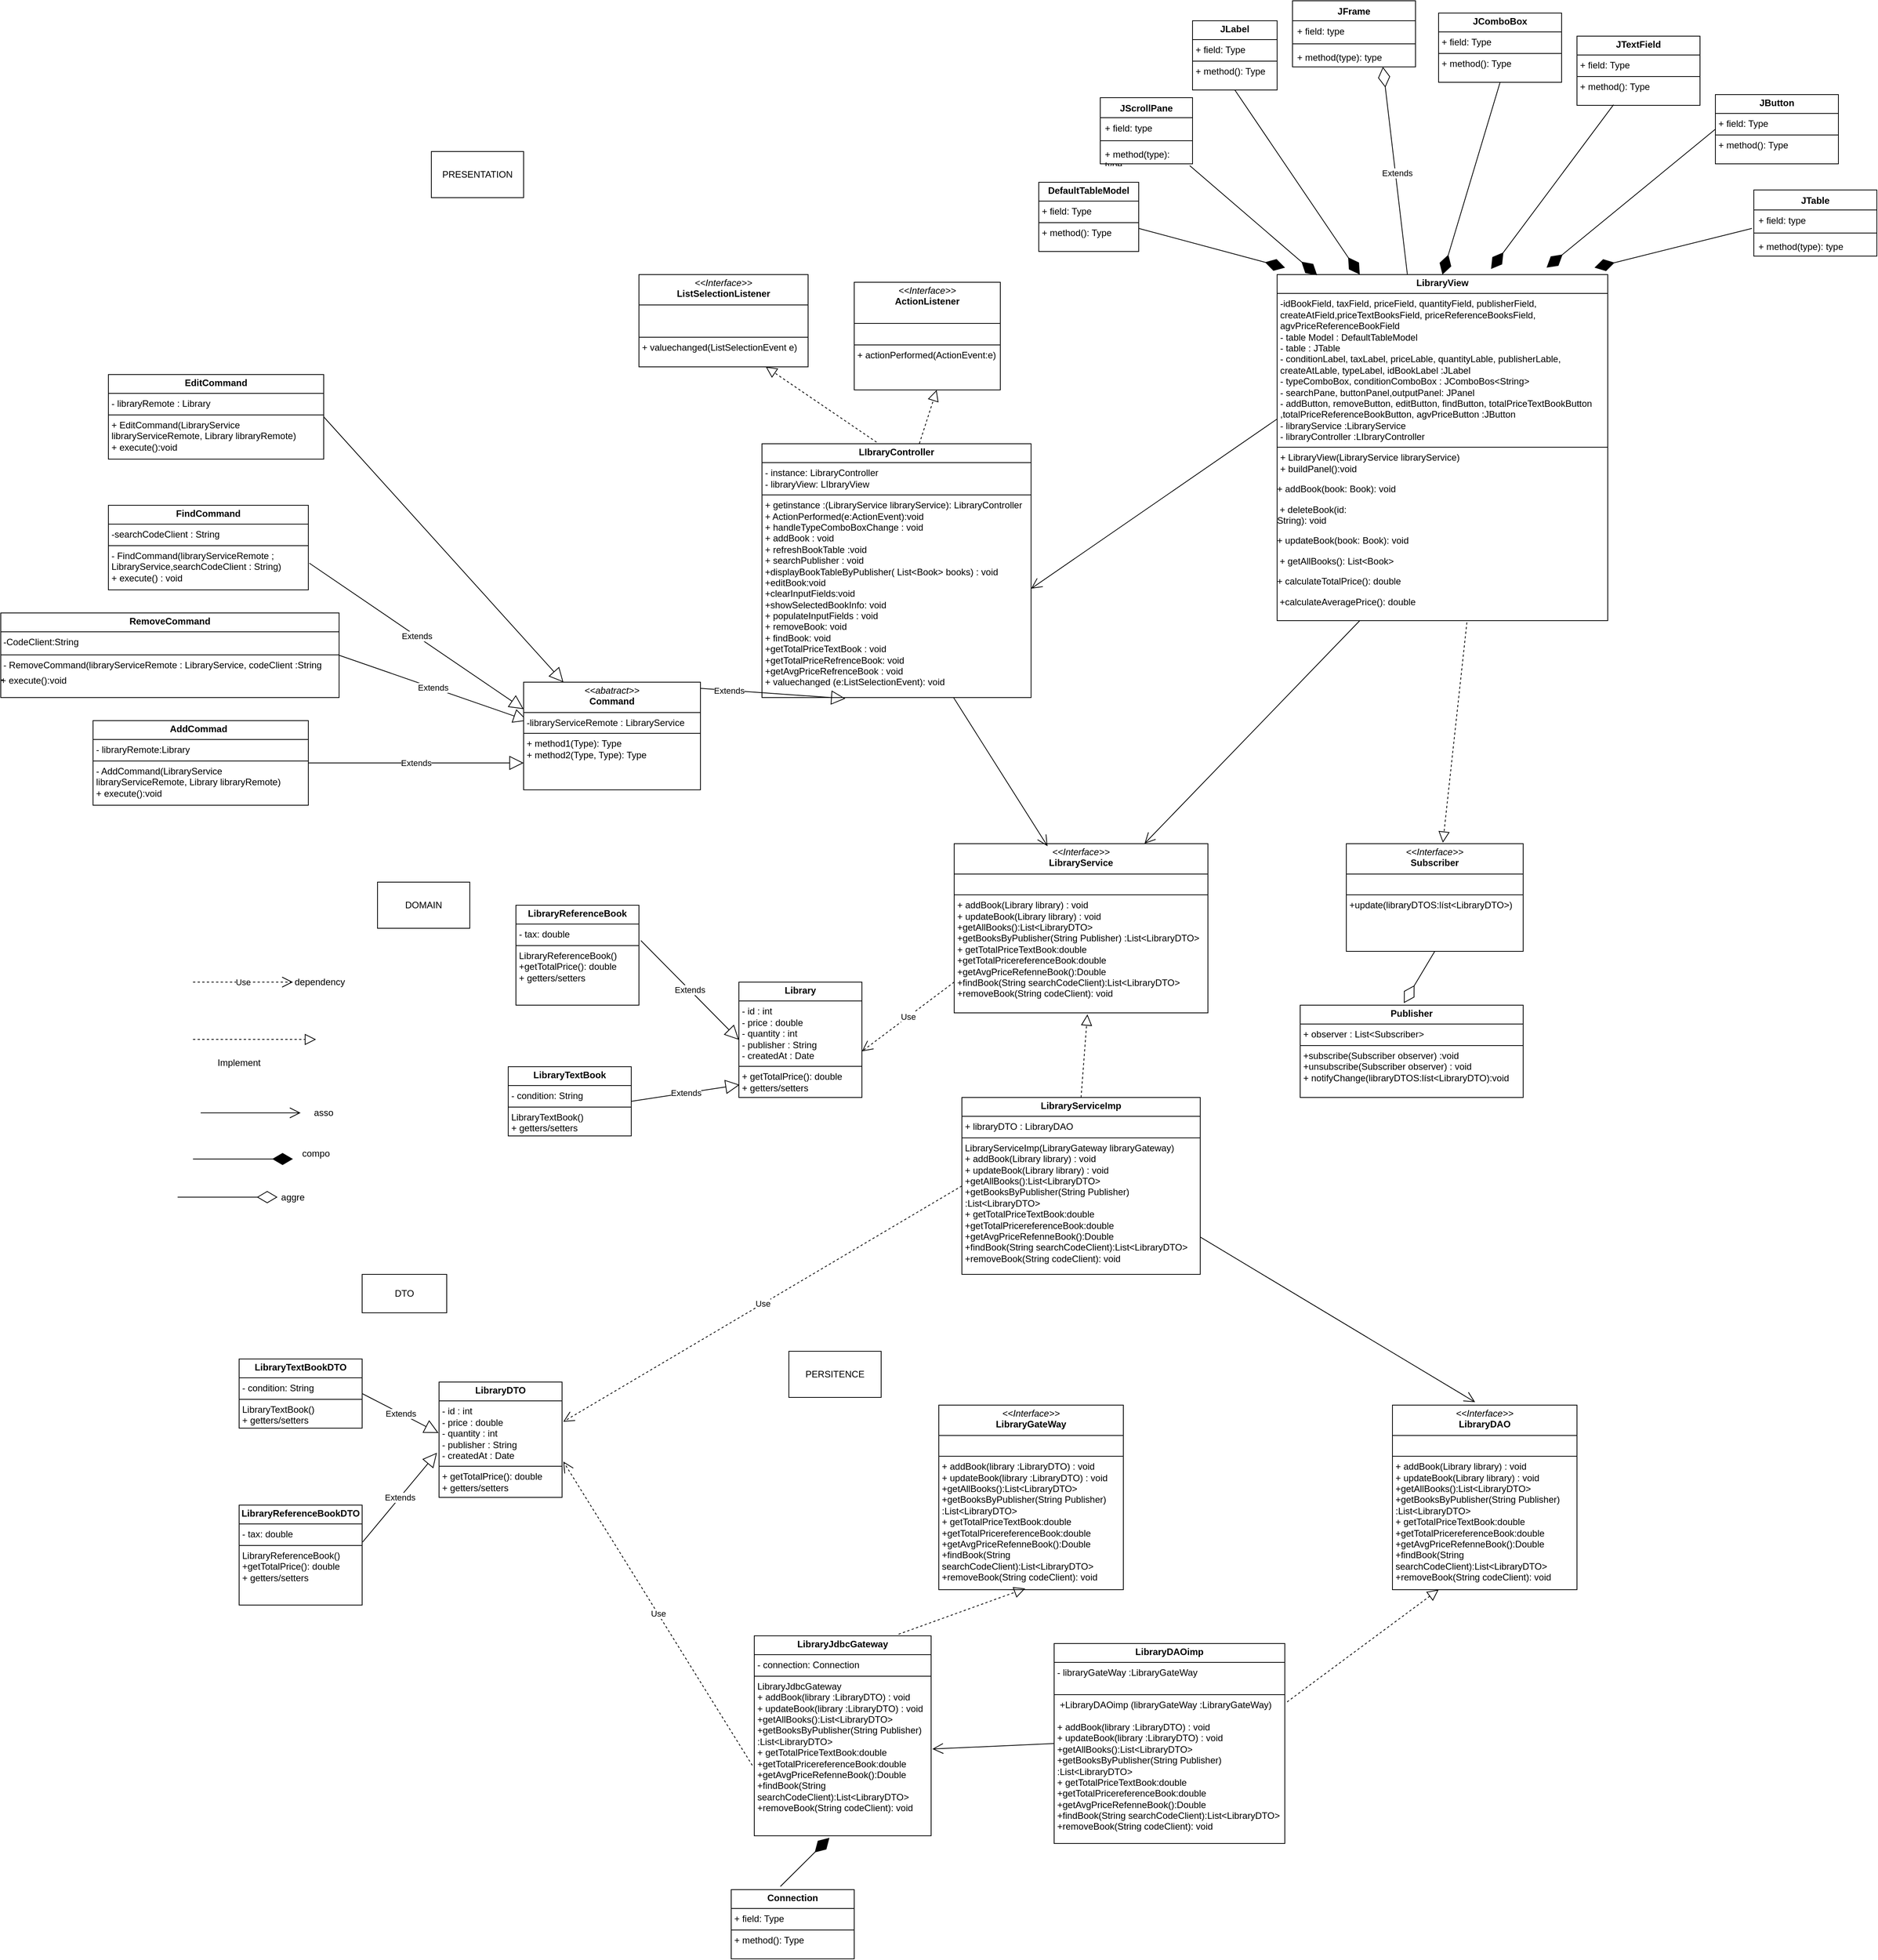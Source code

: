 <mxfile version="24.5.4" type="device" pages="2">
  <diagram name="Page-1" id="yn_NoDREuuRHnodaQRvh">
    <mxGraphModel dx="6686" dy="2602" grid="1" gridSize="10" guides="1" tooltips="1" connect="1" arrows="1" fold="1" page="0" pageScale="1" pageWidth="850" pageHeight="1100" math="0" shadow="0">
      <root>
        <mxCell id="0" />
        <mxCell id="1" parent="0" />
        <mxCell id="LT__zEF6qTJDIE9AbeDD-5" value="&lt;p style=&quot;margin:0px;margin-top:4px;text-align:center;&quot;&gt;&lt;b&gt;LibraryView&lt;/b&gt;&lt;/p&gt;&lt;hr size=&quot;1&quot; style=&quot;border-style:solid;&quot;&gt;&lt;p style=&quot;margin:0px;margin-left:4px;&quot;&gt;&lt;span style=&quot;background-color: initial;&quot;&gt;-idBookField, taxField, priceField, quantityField, publisherField,&lt;br&gt;createAtField,&lt;/span&gt;&lt;span style=&quot;background-color: initial;&quot;&gt;priceTextBooksField, priceReferenceBooksField,&lt;br&gt;agvPriceReferenceBookField&lt;/span&gt;&lt;/p&gt;&lt;p style=&quot;margin:0px;margin-left:4px;&quot;&gt;- table Model : DefaultTableModel&lt;/p&gt;&lt;p style=&quot;margin:0px;margin-left:4px;&quot;&gt;- table : JTable&lt;/p&gt;&lt;p style=&quot;margin:0px;margin-left:4px;&quot;&gt;-&amp;nbsp;&lt;span style=&quot;background-color: initial;&quot;&gt;conditionLabel, taxLabel, priceLable, quantityLable, publisherLable,&lt;br&gt;createAtLable, typeLabel, idBookLabel :JLabel&lt;/span&gt;&lt;/p&gt;&lt;p style=&quot;margin:0px;margin-left:4px;&quot;&gt;&lt;span style=&quot;background-color: initial;&quot;&gt;- typeComboBox, conditionComboBox : JComboBos&amp;lt;String&amp;gt;&lt;/span&gt;&lt;/p&gt;&lt;p style=&quot;margin:0px;margin-left:4px;&quot;&gt;&lt;span style=&quot;background-color: initial;&quot;&gt;- searchPane, buttonPanel,outputPanel: JPanel&lt;/span&gt;&lt;/p&gt;&lt;p style=&quot;margin:0px;margin-left:4px;&quot;&gt;&lt;span style=&quot;background-color: initial;&quot;&gt;-&amp;nbsp;&lt;/span&gt;&lt;span style=&quot;background-color: initial;&quot;&gt;addButton, removeButton, editButton, findButton, totalPriceTextBookButton ,totalPriceReferenceBookButton, agvPriceButton :JButton&lt;/span&gt;&lt;/p&gt;&lt;p style=&quot;margin:0px;margin-left:4px;&quot;&gt;&lt;span style=&quot;background-color: initial;&quot;&gt;- l&lt;/span&gt;&lt;span style=&quot;background-color: initial;&quot;&gt;ibraryService :&lt;/span&gt;&lt;span style=&quot;background-color: initial;&quot;&gt;LibraryService&lt;/span&gt;&lt;/p&gt;&lt;p style=&quot;margin:0px;margin-left:4px;&quot;&gt;&lt;span style=&quot;background-color: initial;&quot;&gt;- libraryController :LIbraryController&lt;/span&gt;&lt;/p&gt;&lt;hr size=&quot;1&quot; style=&quot;border-style:solid;&quot;&gt;&lt;p style=&quot;margin:0px;margin-left:4px;&quot;&gt;+ LibraryView(LibraryService libraryService)&lt;/p&gt;&lt;p style=&quot;margin:0px;margin-left:4px;&quot;&gt;+ buildPanel():void&lt;/p&gt;&lt;p class=&quot;MsoNormal&quot;&gt;+ addBook(book: Book): void &lt;/p&gt;&lt;p class=&quot;MsoNormal&quot;&gt;&amp;nbsp;+ deleteBook(id:&lt;br&gt;String): void &lt;/p&gt;&lt;p class=&quot;MsoNormal&quot;&gt;+ updateBook(book: Book): void &lt;/p&gt;&lt;p class=&quot;MsoNormal&quot;&gt;&amp;nbsp;+ getAllBooks(): List&amp;lt;Book&amp;gt; &lt;/p&gt;&lt;p class=&quot;MsoNormal&quot;&gt;+ calculateTotalPrice(): double &lt;/p&gt;&lt;p class=&quot;MsoNormal&quot;&gt;&amp;nbsp;+calculateAveragePrice(): double &lt;/p&gt;&lt;p style=&quot;margin:0px;margin-left:4px;&quot;&gt;&lt;br&gt;&lt;br&gt;&lt;br&gt;&lt;br&gt;&lt;br&gt;&lt;br&gt;&lt;br&gt;&lt;br&gt;&lt;br&gt;&lt;br&gt;&lt;br&gt;&lt;br&gt;&lt;/p&gt;&lt;p class=&quot;MsoNormal&quot;&gt;&amp;nbsp;+&lt;br&gt;getTextbooksByPublisher(publisher: String): List&amp;lt;Textbook&amp;gt;&lt;/p&gt;" style="verticalAlign=top;align=left;overflow=fill;html=1;whiteSpace=wrap;" parent="1" vertex="1">
          <mxGeometry x="270" y="270" width="430" height="450" as="geometry" />
        </mxCell>
        <mxCell id="LT__zEF6qTJDIE9AbeDD-6" value="&lt;p style=&quot;margin:0px;margin-top:4px;text-align:center;&quot;&gt;&lt;b&gt;JTextField&lt;/b&gt;&lt;/p&gt;&lt;hr size=&quot;1&quot; style=&quot;border-style:solid;&quot;&gt;&lt;p style=&quot;margin:0px;margin-left:4px;&quot;&gt;+ field: Type&lt;/p&gt;&lt;hr size=&quot;1&quot; style=&quot;border-style:solid;&quot;&gt;&lt;p style=&quot;margin:0px;margin-left:4px;&quot;&gt;+ method(): Type&lt;/p&gt;" style="verticalAlign=top;align=left;overflow=fill;html=1;whiteSpace=wrap;" parent="1" vertex="1">
          <mxGeometry x="660" y="-40" width="160" height="90" as="geometry" />
        </mxCell>
        <mxCell id="LT__zEF6qTJDIE9AbeDD-7" value="&lt;p style=&quot;margin:0px;margin-top:4px;text-align:center;&quot;&gt;&lt;b&gt;JComboBox&lt;/b&gt;&lt;/p&gt;&lt;hr size=&quot;1&quot; style=&quot;border-style:solid;&quot;&gt;&lt;p style=&quot;margin:0px;margin-left:4px;&quot;&gt;+ field: Type&lt;/p&gt;&lt;hr size=&quot;1&quot; style=&quot;border-style:solid;&quot;&gt;&lt;p style=&quot;margin:0px;margin-left:4px;&quot;&gt;+ method(): Type&lt;/p&gt;" style="verticalAlign=top;align=left;overflow=fill;html=1;whiteSpace=wrap;" parent="1" vertex="1">
          <mxGeometry x="480" y="-70" width="160" height="90" as="geometry" />
        </mxCell>
        <mxCell id="LT__zEF6qTJDIE9AbeDD-8" value="&lt;p style=&quot;margin:0px;margin-top:4px;text-align:center;&quot;&gt;&lt;b&gt;JButton&lt;/b&gt;&lt;/p&gt;&lt;hr size=&quot;1&quot; style=&quot;border-style:solid;&quot;&gt;&lt;p style=&quot;margin:0px;margin-left:4px;&quot;&gt;+ field: Type&lt;/p&gt;&lt;hr size=&quot;1&quot; style=&quot;border-style:solid;&quot;&gt;&lt;p style=&quot;margin:0px;margin-left:4px;&quot;&gt;+ method(): Type&lt;/p&gt;" style="verticalAlign=top;align=left;overflow=fill;html=1;whiteSpace=wrap;" parent="1" vertex="1">
          <mxGeometry x="840" y="36" width="160" height="90" as="geometry" />
        </mxCell>
        <mxCell id="LT__zEF6qTJDIE9AbeDD-9" value="&lt;p style=&quot;margin:0px;margin-top:4px;text-align:center;&quot;&gt;&lt;b&gt;JLabel&lt;/b&gt;&lt;/p&gt;&lt;hr size=&quot;1&quot; style=&quot;border-style:solid;&quot;&gt;&lt;p style=&quot;margin:0px;margin-left:4px;&quot;&gt;+ field: Type&lt;/p&gt;&lt;hr size=&quot;1&quot; style=&quot;border-style:solid;&quot;&gt;&lt;p style=&quot;margin:0px;margin-left:4px;&quot;&gt;+ method(): Type&lt;/p&gt;" style="verticalAlign=top;align=left;overflow=fill;html=1;whiteSpace=wrap;" parent="1" vertex="1">
          <mxGeometry x="160" y="-60" width="110" height="90" as="geometry" />
        </mxCell>
        <mxCell id="LT__zEF6qTJDIE9AbeDD-10" value="&lt;p style=&quot;margin:0px;margin-top:4px;text-align:center;&quot;&gt;&lt;b&gt;DefaultTableModel&lt;/b&gt;&lt;/p&gt;&lt;hr size=&quot;1&quot; style=&quot;border-style:solid;&quot;&gt;&lt;p style=&quot;margin:0px;margin-left:4px;&quot;&gt;+ field: Type&lt;/p&gt;&lt;hr size=&quot;1&quot; style=&quot;border-style:solid;&quot;&gt;&lt;p style=&quot;margin:0px;margin-left:4px;&quot;&gt;+ method(): Type&lt;/p&gt;" style="verticalAlign=top;align=left;overflow=fill;html=1;whiteSpace=wrap;" parent="1" vertex="1">
          <mxGeometry x="-40" y="150" width="130" height="90" as="geometry" />
        </mxCell>
        <mxCell id="LT__zEF6qTJDIE9AbeDD-11" value="JTable" style="swimlane;fontStyle=1;align=center;verticalAlign=top;childLayout=stackLayout;horizontal=1;startSize=26;horizontalStack=0;resizeParent=1;resizeParentMax=0;resizeLast=0;collapsible=1;marginBottom=0;whiteSpace=wrap;html=1;" parent="1" vertex="1">
          <mxGeometry x="890" y="160" width="160" height="86" as="geometry" />
        </mxCell>
        <mxCell id="LT__zEF6qTJDIE9AbeDD-12" value="+ field: type" style="text;strokeColor=none;fillColor=none;align=left;verticalAlign=top;spacingLeft=4;spacingRight=4;overflow=hidden;rotatable=0;points=[[0,0.5],[1,0.5]];portConstraint=eastwest;whiteSpace=wrap;html=1;" parent="LT__zEF6qTJDIE9AbeDD-11" vertex="1">
          <mxGeometry y="26" width="160" height="26" as="geometry" />
        </mxCell>
        <mxCell id="LT__zEF6qTJDIE9AbeDD-13" value="" style="line;strokeWidth=1;fillColor=none;align=left;verticalAlign=middle;spacingTop=-1;spacingLeft=3;spacingRight=3;rotatable=0;labelPosition=right;points=[];portConstraint=eastwest;strokeColor=inherit;" parent="LT__zEF6qTJDIE9AbeDD-11" vertex="1">
          <mxGeometry y="52" width="160" height="8" as="geometry" />
        </mxCell>
        <mxCell id="LT__zEF6qTJDIE9AbeDD-14" value="+ method(type): type" style="text;strokeColor=none;fillColor=none;align=left;verticalAlign=top;spacingLeft=4;spacingRight=4;overflow=hidden;rotatable=0;points=[[0,0.5],[1,0.5]];portConstraint=eastwest;whiteSpace=wrap;html=1;" parent="LT__zEF6qTJDIE9AbeDD-11" vertex="1">
          <mxGeometry y="60" width="160" height="26" as="geometry" />
        </mxCell>
        <mxCell id="LT__zEF6qTJDIE9AbeDD-15" value="JFrame" style="swimlane;fontStyle=1;align=center;verticalAlign=top;childLayout=stackLayout;horizontal=1;startSize=26;horizontalStack=0;resizeParent=1;resizeParentMax=0;resizeLast=0;collapsible=1;marginBottom=0;whiteSpace=wrap;html=1;" parent="1" vertex="1">
          <mxGeometry x="290" y="-86" width="160" height="86" as="geometry" />
        </mxCell>
        <mxCell id="LT__zEF6qTJDIE9AbeDD-16" value="+ field: type" style="text;strokeColor=none;fillColor=none;align=left;verticalAlign=top;spacingLeft=4;spacingRight=4;overflow=hidden;rotatable=0;points=[[0,0.5],[1,0.5]];portConstraint=eastwest;whiteSpace=wrap;html=1;" parent="LT__zEF6qTJDIE9AbeDD-15" vertex="1">
          <mxGeometry y="26" width="160" height="26" as="geometry" />
        </mxCell>
        <mxCell id="LT__zEF6qTJDIE9AbeDD-17" value="" style="line;strokeWidth=1;fillColor=none;align=left;verticalAlign=middle;spacingTop=-1;spacingLeft=3;spacingRight=3;rotatable=0;labelPosition=right;points=[];portConstraint=eastwest;strokeColor=inherit;" parent="LT__zEF6qTJDIE9AbeDD-15" vertex="1">
          <mxGeometry y="52" width="160" height="8" as="geometry" />
        </mxCell>
        <mxCell id="LT__zEF6qTJDIE9AbeDD-18" value="+ method(type): type" style="text;strokeColor=none;fillColor=none;align=left;verticalAlign=top;spacingLeft=4;spacingRight=4;overflow=hidden;rotatable=0;points=[[0,0.5],[1,0.5]];portConstraint=eastwest;whiteSpace=wrap;html=1;" parent="LT__zEF6qTJDIE9AbeDD-15" vertex="1">
          <mxGeometry y="60" width="160" height="26" as="geometry" />
        </mxCell>
        <mxCell id="LT__zEF6qTJDIE9AbeDD-19" value="" style="endArrow=diamondThin;endFill=0;endSize=24;html=1;rounded=0;exitX=0.394;exitY=0;exitDx=0;exitDy=0;entryX=0.813;entryY=1.154;entryDx=0;entryDy=0;entryPerimeter=0;exitPerimeter=0;" parent="1" source="LT__zEF6qTJDIE9AbeDD-5" edge="1">
          <mxGeometry width="160" relative="1" as="geometry">
            <mxPoint x="260" y="296" as="sourcePoint" />
            <mxPoint x="407.58" y="0.004" as="targetPoint" />
          </mxGeometry>
        </mxCell>
        <mxCell id="LT__zEF6qTJDIE9AbeDD-20" value="Extends" style="edgeLabel;html=1;align=center;verticalAlign=middle;resizable=0;points=[];" parent="LT__zEF6qTJDIE9AbeDD-19" vertex="1" connectable="0">
          <mxGeometry x="-0.025" y="-2" relative="1" as="geometry">
            <mxPoint as="offset" />
          </mxGeometry>
        </mxCell>
        <mxCell id="LT__zEF6qTJDIE9AbeDD-21" value="JScrollPane" style="swimlane;fontStyle=1;align=center;verticalAlign=top;childLayout=stackLayout;horizontal=1;startSize=26;horizontalStack=0;resizeParent=1;resizeParentMax=0;resizeLast=0;collapsible=1;marginBottom=0;whiteSpace=wrap;html=1;" parent="1" vertex="1">
          <mxGeometry x="40" y="40" width="120" height="86" as="geometry" />
        </mxCell>
        <mxCell id="LT__zEF6qTJDIE9AbeDD-22" value="+ field: type" style="text;strokeColor=none;fillColor=none;align=left;verticalAlign=top;spacingLeft=4;spacingRight=4;overflow=hidden;rotatable=0;points=[[0,0.5],[1,0.5]];portConstraint=eastwest;whiteSpace=wrap;html=1;" parent="LT__zEF6qTJDIE9AbeDD-21" vertex="1">
          <mxGeometry y="26" width="120" height="26" as="geometry" />
        </mxCell>
        <mxCell id="LT__zEF6qTJDIE9AbeDD-23" value="" style="line;strokeWidth=1;fillColor=none;align=left;verticalAlign=middle;spacingTop=-1;spacingLeft=3;spacingRight=3;rotatable=0;labelPosition=right;points=[];portConstraint=eastwest;strokeColor=inherit;" parent="LT__zEF6qTJDIE9AbeDD-21" vertex="1">
          <mxGeometry y="52" width="120" height="8" as="geometry" />
        </mxCell>
        <mxCell id="LT__zEF6qTJDIE9AbeDD-24" value="+ method(type): type" style="text;strokeColor=none;fillColor=none;align=left;verticalAlign=top;spacingLeft=4;spacingRight=4;overflow=hidden;rotatable=0;points=[[0,0.5],[1,0.5]];portConstraint=eastwest;whiteSpace=wrap;html=1;" parent="LT__zEF6qTJDIE9AbeDD-21" vertex="1">
          <mxGeometry y="60" width="120" height="26" as="geometry" />
        </mxCell>
        <mxCell id="LT__zEF6qTJDIE9AbeDD-25" value="" style="endArrow=diamondThin;endFill=1;endSize=24;html=1;rounded=0;entryX=0.024;entryY=-0.02;entryDx=0;entryDy=0;entryPerimeter=0;" parent="1" target="LT__zEF6qTJDIE9AbeDD-5" edge="1">
          <mxGeometry width="160" relative="1" as="geometry">
            <mxPoint x="90" y="210" as="sourcePoint" />
            <mxPoint x="250" y="210" as="targetPoint" />
          </mxGeometry>
        </mxCell>
        <mxCell id="LT__zEF6qTJDIE9AbeDD-26" value="" style="endArrow=diamondThin;endFill=1;endSize=24;html=1;rounded=0;exitX=0.97;exitY=1.092;exitDx=0;exitDy=0;exitPerimeter=0;entryX=0.121;entryY=0.002;entryDx=0;entryDy=0;entryPerimeter=0;" parent="1" source="LT__zEF6qTJDIE9AbeDD-24" target="LT__zEF6qTJDIE9AbeDD-5" edge="1">
          <mxGeometry width="160" relative="1" as="geometry">
            <mxPoint x="350" y="230" as="sourcePoint" />
            <mxPoint x="510" y="230" as="targetPoint" />
          </mxGeometry>
        </mxCell>
        <mxCell id="LT__zEF6qTJDIE9AbeDD-27" value="" style="endArrow=diamondThin;endFill=1;endSize=24;html=1;rounded=0;exitX=0.5;exitY=1;exitDx=0;exitDy=0;entryX=0.25;entryY=0;entryDx=0;entryDy=0;" parent="1" source="LT__zEF6qTJDIE9AbeDD-9" target="LT__zEF6qTJDIE9AbeDD-5" edge="1">
          <mxGeometry width="160" relative="1" as="geometry">
            <mxPoint x="350" y="230" as="sourcePoint" />
            <mxPoint x="510" y="230" as="targetPoint" />
          </mxGeometry>
        </mxCell>
        <mxCell id="LT__zEF6qTJDIE9AbeDD-28" value="" style="endArrow=diamondThin;endFill=1;endSize=24;html=1;rounded=0;exitX=0.5;exitY=1;exitDx=0;exitDy=0;entryX=0.5;entryY=0;entryDx=0;entryDy=0;" parent="1" source="LT__zEF6qTJDIE9AbeDD-7" target="LT__zEF6qTJDIE9AbeDD-5" edge="1">
          <mxGeometry width="160" relative="1" as="geometry">
            <mxPoint x="350" y="230" as="sourcePoint" />
            <mxPoint x="510" y="230" as="targetPoint" />
          </mxGeometry>
        </mxCell>
        <mxCell id="LT__zEF6qTJDIE9AbeDD-29" value="" style="endArrow=diamondThin;endFill=1;endSize=24;html=1;rounded=0;exitX=0.297;exitY=0.991;exitDx=0;exitDy=0;exitPerimeter=0;entryX=0.647;entryY=-0.016;entryDx=0;entryDy=0;entryPerimeter=0;" parent="1" source="LT__zEF6qTJDIE9AbeDD-6" target="LT__zEF6qTJDIE9AbeDD-5" edge="1">
          <mxGeometry width="160" relative="1" as="geometry">
            <mxPoint x="350" y="230" as="sourcePoint" />
            <mxPoint x="510" y="230" as="targetPoint" />
          </mxGeometry>
        </mxCell>
        <mxCell id="LT__zEF6qTJDIE9AbeDD-30" value="" style="endArrow=diamondThin;endFill=1;endSize=24;html=1;rounded=0;exitX=0;exitY=0.5;exitDx=0;exitDy=0;entryX=0.815;entryY=-0.02;entryDx=0;entryDy=0;entryPerimeter=0;" parent="1" source="LT__zEF6qTJDIE9AbeDD-8" target="LT__zEF6qTJDIE9AbeDD-5" edge="1">
          <mxGeometry width="160" relative="1" as="geometry">
            <mxPoint x="350" y="230" as="sourcePoint" />
            <mxPoint x="510" y="230" as="targetPoint" />
          </mxGeometry>
        </mxCell>
        <mxCell id="LT__zEF6qTJDIE9AbeDD-31" value="" style="endArrow=diamondThin;endFill=1;endSize=24;html=1;rounded=0;exitX=-0.015;exitY=0.923;exitDx=0;exitDy=0;exitPerimeter=0;entryX=0.96;entryY=-0.02;entryDx=0;entryDy=0;entryPerimeter=0;" parent="1" source="LT__zEF6qTJDIE9AbeDD-12" target="LT__zEF6qTJDIE9AbeDD-5" edge="1">
          <mxGeometry width="160" relative="1" as="geometry">
            <mxPoint x="350" y="230" as="sourcePoint" />
            <mxPoint x="510" y="230" as="targetPoint" />
          </mxGeometry>
        </mxCell>
        <mxCell id="LT__zEF6qTJDIE9AbeDD-32" value="&lt;p style=&quot;margin:0px;margin-top:4px;text-align:center;&quot;&gt;&lt;b&gt;LIbraryController&lt;/b&gt;&lt;/p&gt;&lt;hr size=&quot;1&quot; style=&quot;border-style:solid;&quot;&gt;&lt;p style=&quot;margin:0px;margin-left:4px;&quot;&gt;- instance: LibraryController&lt;/p&gt;&lt;p style=&quot;margin:0px;margin-left:4px;&quot;&gt;- libraryView: LIbraryView&lt;/p&gt;&lt;hr size=&quot;1&quot; style=&quot;border-style:solid;&quot;&gt;&lt;p style=&quot;margin:0px;margin-left:4px;&quot;&gt;+ getinstance :(&lt;span style=&quot;background-color: initial;&quot;&gt;LibraryService libraryService): LibraryController&lt;/span&gt;&lt;/p&gt;&lt;p style=&quot;margin:0px;margin-left:4px;&quot;&gt;+ ActionPerformed(e:ActionEvent):void&lt;/p&gt;&lt;p style=&quot;margin:0px;margin-left:4px;&quot;&gt;+ handleTypeComboBoxChange : void&lt;/p&gt;&lt;p style=&quot;margin:0px;margin-left:4px;&quot;&gt;+ addBook : void&lt;/p&gt;&lt;p style=&quot;margin:0px;margin-left:4px;&quot;&gt;+ refreshBookTable :void&lt;/p&gt;&lt;p style=&quot;margin:0px;margin-left:4px;&quot;&gt;+ searchPublisher : void&lt;/p&gt;&lt;p style=&quot;margin:0px;margin-left:4px;&quot;&gt;+displayBookTableByPublisher( List&amp;lt;Book&amp;gt; books) : void&lt;/p&gt;&lt;p style=&quot;margin:0px;margin-left:4px;&quot;&gt;+editBook:void&lt;/p&gt;&lt;p style=&quot;margin:0px;margin-left:4px;&quot;&gt;+clearInputFields:void&lt;/p&gt;&lt;p style=&quot;margin:0px;margin-left:4px;&quot;&gt;+showSelectedBookInfo: void&lt;/p&gt;&lt;p style=&quot;margin:0px;margin-left:4px;&quot;&gt;+&amp;nbsp;populateInputFields : void&lt;/p&gt;&lt;p style=&quot;margin:0px;margin-left:4px;&quot;&gt;+ removeBook: void&lt;/p&gt;&lt;p style=&quot;margin:0px;margin-left:4px;&quot;&gt;+ findBook: void&lt;/p&gt;&lt;p style=&quot;margin:0px;margin-left:4px;&quot;&gt;+getTotalPriceTextBook : void&lt;/p&gt;&lt;p style=&quot;margin:0px;margin-left:4px;&quot;&gt;+getTotalPriceRefrenceBook: void&lt;/p&gt;&lt;p style=&quot;margin:0px;margin-left:4px;&quot;&gt;+getAvgPriceRefrenceBook : void&lt;/p&gt;&lt;p style=&quot;margin:0px;margin-left:4px;&quot;&gt;+ valuechanged (e:ListSelectionEvent): void&lt;/p&gt;&lt;p style=&quot;margin:0px;margin-left:4px;&quot;&gt;&lt;br&gt;&lt;/p&gt;" style="verticalAlign=top;align=left;overflow=fill;html=1;whiteSpace=wrap;" parent="1" vertex="1">
          <mxGeometry x="-400" y="490" width="350" height="330" as="geometry" />
        </mxCell>
        <mxCell id="LT__zEF6qTJDIE9AbeDD-33" value="" style="endArrow=open;endFill=1;endSize=12;html=1;rounded=0;exitX=-0.001;exitY=0.418;exitDx=0;exitDy=0;exitPerimeter=0;entryX=1;entryY=0.571;entryDx=0;entryDy=0;entryPerimeter=0;" parent="1" source="LT__zEF6qTJDIE9AbeDD-5" target="LT__zEF6qTJDIE9AbeDD-32" edge="1">
          <mxGeometry width="160" relative="1" as="geometry">
            <mxPoint x="-60" y="590" as="sourcePoint" />
            <mxPoint x="100" y="590" as="targetPoint" />
          </mxGeometry>
        </mxCell>
        <mxCell id="LT__zEF6qTJDIE9AbeDD-34" value="&lt;p style=&quot;margin:0px;margin-top:4px;text-align:center;&quot;&gt;&lt;i&gt;&amp;lt;&amp;lt;Interface&amp;gt;&amp;gt;&lt;/i&gt;&lt;br&gt;&lt;b&gt;ActionListener&lt;/b&gt;&lt;br&gt;&lt;/p&gt;&lt;div&gt;&lt;b&gt;&lt;br&gt;&lt;/b&gt;&lt;/div&gt;&lt;hr size=&quot;1&quot; style=&quot;border-style:solid;&quot;&gt;&lt;p style=&quot;margin:0px;margin-left:4px;&quot;&gt;&lt;br&gt;&lt;/p&gt;&lt;hr size=&quot;1&quot; style=&quot;border-style:solid;&quot;&gt;&lt;p style=&quot;margin:0px;margin-left:4px;&quot;&gt;+ actionPerformed(ActionEvent:e)&lt;br&gt;&lt;/p&gt;" style="verticalAlign=top;align=left;overflow=fill;html=1;whiteSpace=wrap;" parent="1" vertex="1">
          <mxGeometry x="-280" y="280" width="190" height="140" as="geometry" />
        </mxCell>
        <mxCell id="LT__zEF6qTJDIE9AbeDD-35" value="&lt;p style=&quot;margin:0px;margin-top:4px;text-align:center;&quot;&gt;&lt;i&gt;&amp;lt;&amp;lt;Interface&amp;gt;&amp;gt;&lt;/i&gt;&lt;br&gt;&lt;b&gt;ListSelectionListener&lt;/b&gt;&lt;/p&gt;&lt;hr size=&quot;1&quot; style=&quot;border-style:solid;&quot;&gt;&lt;p style=&quot;margin:0px;margin-left:4px;&quot;&gt;&lt;br&gt;&lt;br&gt;&lt;/p&gt;&lt;hr size=&quot;1&quot; style=&quot;border-style:solid;&quot;&gt;&lt;p style=&quot;margin:0px;margin-left:4px;&quot;&gt;+ valuechanged(&lt;span style=&quot;background-color: initial;&quot;&gt;ListSelectionEvent e)&lt;/span&gt;&lt;/p&gt;" style="verticalAlign=top;align=left;overflow=fill;html=1;whiteSpace=wrap;" parent="1" vertex="1">
          <mxGeometry x="-560" y="270" width="220" height="120" as="geometry" />
        </mxCell>
        <mxCell id="LT__zEF6qTJDIE9AbeDD-36" style="edgeStyle=orthogonalEdgeStyle;rounded=0;orthogonalLoop=1;jettySize=auto;html=1;exitX=0.5;exitY=1;exitDx=0;exitDy=0;" parent="1" edge="1">
          <mxGeometry relative="1" as="geometry">
            <mxPoint x="-435" y="370" as="sourcePoint" />
            <mxPoint x="-435" y="370" as="targetPoint" />
          </mxGeometry>
        </mxCell>
        <mxCell id="LT__zEF6qTJDIE9AbeDD-37" value="" style="endArrow=block;dashed=1;endFill=0;endSize=12;html=1;rounded=0;exitX=0.585;exitY=-0.001;exitDx=0;exitDy=0;exitPerimeter=0;entryX=0.564;entryY=1.001;entryDx=0;entryDy=0;entryPerimeter=0;" parent="1" source="LT__zEF6qTJDIE9AbeDD-32" target="LT__zEF6qTJDIE9AbeDD-34" edge="1">
          <mxGeometry width="160" relative="1" as="geometry">
            <mxPoint x="-200" y="470" as="sourcePoint" />
            <mxPoint x="-40" y="470" as="targetPoint" />
          </mxGeometry>
        </mxCell>
        <mxCell id="LT__zEF6qTJDIE9AbeDD-38" value="" style="endArrow=block;dashed=1;endFill=0;endSize=12;html=1;rounded=0;exitX=0.426;exitY=-0.006;exitDx=0;exitDy=0;exitPerimeter=0;entryX=0.75;entryY=1;entryDx=0;entryDy=0;" parent="1" source="LT__zEF6qTJDIE9AbeDD-32" target="LT__zEF6qTJDIE9AbeDD-35" edge="1">
          <mxGeometry width="160" relative="1" as="geometry">
            <mxPoint x="-200" y="470" as="sourcePoint" />
            <mxPoint x="-40" y="470" as="targetPoint" />
          </mxGeometry>
        </mxCell>
        <mxCell id="LT__zEF6qTJDIE9AbeDD-39" value="Extends" style="endArrow=block;endSize=16;endFill=0;html=1;rounded=0;exitX=0.5;exitY=0;exitDx=0;exitDy=0;entryX=0.31;entryY=1.004;entryDx=0;entryDy=0;entryPerimeter=0;" parent="1" source="LT__zEF6qTJDIE9AbeDD-49" target="LT__zEF6qTJDIE9AbeDD-32" edge="1">
          <mxGeometry width="160" relative="1" as="geometry">
            <mxPoint x="-200" y="890" as="sourcePoint" />
            <mxPoint x="-40" y="890" as="targetPoint" />
          </mxGeometry>
        </mxCell>
        <mxCell id="LT__zEF6qTJDIE9AbeDD-40" value="&lt;p style=&quot;margin:0px;margin-top:4px;text-align:center;&quot;&gt;&lt;b&gt;AddCommad&lt;span style=&quot;white-space: pre;&quot;&gt;&#x9;&lt;/span&gt;&lt;/b&gt;&lt;/p&gt;&lt;hr size=&quot;1&quot; style=&quot;border-style:solid;&quot;&gt;&lt;p style=&quot;margin:0px;margin-left:4px;&quot;&gt;- libraryRemote:Library&lt;/p&gt;&lt;hr size=&quot;1&quot; style=&quot;border-style:solid;&quot;&gt;&lt;p style=&quot;margin:0px;margin-left:4px;&quot;&gt;- AddCommand(LibraryService libraryServiceRemote, Library libraryRemote)&lt;/p&gt;&lt;p style=&quot;margin:0px;margin-left:4px;&quot;&gt;+ execute():void&lt;/p&gt;" style="verticalAlign=top;align=left;overflow=fill;html=1;whiteSpace=wrap;" parent="1" vertex="1">
          <mxGeometry x="-1270" y="850" width="280" height="110" as="geometry" />
        </mxCell>
        <mxCell id="LT__zEF6qTJDIE9AbeDD-41" value="&lt;p style=&quot;margin:0px;margin-top:4px;text-align:center;&quot;&gt;&lt;b&gt;RemoveCommand&lt;/b&gt;&lt;/p&gt;&lt;hr size=&quot;1&quot; style=&quot;border-style:solid;&quot;&gt;&amp;nbsp;-CodeClient:String&lt;div style=&quot;height:2px;&quot;&gt;&amp;nbsp;&amp;nbsp;&lt;/div&gt;&lt;hr size=&quot;1&quot; style=&quot;border-style:solid;&quot;&gt;&lt;div style=&quot;height:2px;&quot;&gt;&amp;nbsp;- RemoveCommand(libraryServiceRemote : LibraryService, codeClient :String&lt;/div&gt;&lt;div style=&quot;height:2px;&quot;&gt;&lt;br&gt;&lt;/div&gt;&lt;div style=&quot;height:2px;&quot;&gt;&lt;br&gt;&lt;/div&gt;&lt;div style=&quot;height:2px;&quot;&gt;&lt;br&gt;&lt;/div&gt;&lt;div style=&quot;height:2px;&quot;&gt;&lt;br&gt;&lt;/div&gt;&lt;div style=&quot;height:2px;&quot;&gt;&lt;span style=&quot;background-color: initial;&quot;&gt;&lt;br&gt;&lt;/span&gt;&lt;/div&gt;&lt;div style=&quot;height:2px;&quot;&gt;&lt;span style=&quot;background-color: initial;&quot;&gt;&lt;br&gt;&lt;/span&gt;&lt;/div&gt;&lt;div style=&quot;height:2px;&quot;&gt;&lt;span style=&quot;background-color: initial;&quot;&gt;&lt;br&gt;&lt;/span&gt;&lt;/div&gt;&lt;div style=&quot;height:2px;&quot;&gt;&lt;span style=&quot;background-color: initial;&quot;&gt;&lt;br&gt;&lt;/span&gt;&lt;/div&gt;&lt;div style=&quot;height:2px;&quot;&gt;&lt;span style=&quot;background-color: initial;&quot;&gt;-&lt;/span&gt;&lt;br&gt;&lt;/div&gt;&lt;div style=&quot;height:2px;&quot;&gt;+ execute():void&lt;/div&gt;" style="verticalAlign=top;align=left;overflow=fill;html=1;whiteSpace=wrap;" parent="1" vertex="1">
          <mxGeometry x="-1390" y="710" width="440" height="110" as="geometry" />
        </mxCell>
        <mxCell id="LT__zEF6qTJDIE9AbeDD-42" value="&lt;p style=&quot;margin:0px;margin-top:4px;text-align:center;&quot;&gt;&lt;b&gt;FindCommand&lt;/b&gt;&lt;/p&gt;&lt;hr size=&quot;1&quot; style=&quot;border-style:solid;&quot;&gt;&lt;p style=&quot;margin:0px;margin-left:4px;&quot;&gt;-searchCodeClient : String&lt;/p&gt;&lt;hr size=&quot;1&quot; style=&quot;border-style:solid;&quot;&gt;&lt;p style=&quot;margin:0px;margin-left:4px;&quot;&gt;- FindCommand(libraryServiceRemote ; LibraryService,searchCodeClient : String)&lt;/p&gt;&lt;p style=&quot;margin:0px;margin-left:4px;&quot;&gt;+ execute() : void&lt;/p&gt;" style="verticalAlign=top;align=left;overflow=fill;html=1;whiteSpace=wrap;" parent="1" vertex="1">
          <mxGeometry x="-1250" y="570" width="260" height="110" as="geometry" />
        </mxCell>
        <mxCell id="LT__zEF6qTJDIE9AbeDD-43" value="&lt;p style=&quot;margin:0px;margin-top:4px;text-align:center;&quot;&gt;&lt;b&gt;EditCommand&lt;/b&gt;&lt;/p&gt;&lt;hr size=&quot;1&quot; style=&quot;border-style:solid;&quot;&gt;&lt;p style=&quot;margin:0px;margin-left:4px;&quot;&gt;- libraryRemote : Library&lt;/p&gt;&lt;hr size=&quot;1&quot; style=&quot;border-style:solid;&quot;&gt;&lt;p style=&quot;margin:0px;margin-left:4px;&quot;&gt;+ EditCommand(LibraryService libraryServiceRemote, Library libraryRemote)&lt;/p&gt;&lt;p style=&quot;margin:0px;margin-left:4px;&quot;&gt;+ execute():void&lt;/p&gt;" style="verticalAlign=top;align=left;overflow=fill;html=1;whiteSpace=wrap;" parent="1" vertex="1">
          <mxGeometry x="-1250" y="400" width="280" height="110" as="geometry" />
        </mxCell>
        <mxCell id="LT__zEF6qTJDIE9AbeDD-44" value="Extends" style="endArrow=block;endSize=16;endFill=0;html=1;rounded=0;entryX=0.022;entryY=0.357;entryDx=0;entryDy=0;entryPerimeter=0;exitX=1;exitY=0.5;exitDx=0;exitDy=0;" parent="1" source="LT__zEF6qTJDIE9AbeDD-41" target="LT__zEF6qTJDIE9AbeDD-49" edge="1">
          <mxGeometry width="160" relative="1" as="geometry">
            <mxPoint x="-850" y="954.5" as="sourcePoint" />
            <mxPoint x="-690" y="954.5" as="targetPoint" />
          </mxGeometry>
        </mxCell>
        <mxCell id="LT__zEF6qTJDIE9AbeDD-45" value="Extends" style="endArrow=block;endSize=16;endFill=0;html=1;rounded=0;exitX=1.005;exitY=0.684;exitDx=0;exitDy=0;exitPerimeter=0;entryX=0;entryY=0.25;entryDx=0;entryDy=0;" parent="1" source="LT__zEF6qTJDIE9AbeDD-42" target="LT__zEF6qTJDIE9AbeDD-49" edge="1">
          <mxGeometry width="160" relative="1" as="geometry">
            <mxPoint x="-900" y="860" as="sourcePoint" />
            <mxPoint x="-740" y="860" as="targetPoint" />
          </mxGeometry>
        </mxCell>
        <mxCell id="LT__zEF6qTJDIE9AbeDD-46" value="Extends" style="endArrow=block;endSize=16;endFill=0;html=1;rounded=0;exitX=1;exitY=0.5;exitDx=0;exitDy=0;" parent="1" source="LT__zEF6qTJDIE9AbeDD-49" edge="1">
          <mxGeometry width="160" relative="1" as="geometry">
            <mxPoint x="-1020.0" y="697.24" as="sourcePoint" />
            <mxPoint x="-629.68" y="920" as="targetPoint" />
            <Array as="points">
              <mxPoint x="-659.68" y="900" />
            </Array>
          </mxGeometry>
        </mxCell>
        <mxCell id="LT__zEF6qTJDIE9AbeDD-47" value="Extends" style="endArrow=block;endSize=16;endFill=0;html=1;rounded=0;exitX=1;exitY=0.5;exitDx=0;exitDy=0;entryX=0;entryY=0.75;entryDx=0;entryDy=0;" parent="1" source="LT__zEF6qTJDIE9AbeDD-40" target="LT__zEF6qTJDIE9AbeDD-49" edge="1">
          <mxGeometry width="160" relative="1" as="geometry">
            <mxPoint x="-920" y="1110" as="sourcePoint" />
            <mxPoint x="-800" y="1345" as="targetPoint" />
          </mxGeometry>
        </mxCell>
        <mxCell id="LT__zEF6qTJDIE9AbeDD-48" value="" style="endArrow=block;endSize=16;endFill=0;html=1;rounded=0;exitX=1;exitY=0.5;exitDx=0;exitDy=0;" parent="1" source="LT__zEF6qTJDIE9AbeDD-43" target="LT__zEF6qTJDIE9AbeDD-49" edge="1">
          <mxGeometry width="160" relative="1" as="geometry">
            <mxPoint x="-1000" y="615" as="sourcePoint" />
            <mxPoint x="-629.68" y="920" as="targetPoint" />
            <Array as="points" />
          </mxGeometry>
        </mxCell>
        <mxCell id="LT__zEF6qTJDIE9AbeDD-49" value="&lt;p style=&quot;margin:0px;margin-top:4px;text-align:center;&quot;&gt;&lt;i&gt;&amp;lt;&amp;lt;abatract&amp;gt;&amp;gt;&lt;/i&gt;&lt;br&gt;&lt;b&gt;Command&lt;/b&gt;&lt;/p&gt;&lt;hr size=&quot;1&quot; style=&quot;border-style:solid;&quot;&gt;&lt;p style=&quot;margin:0px;margin-left:4px;&quot;&gt;-libraryServiceRemote : LibraryService&lt;/p&gt;&lt;hr size=&quot;1&quot; style=&quot;border-style:solid;&quot;&gt;&lt;p style=&quot;margin:0px;margin-left:4px;&quot;&gt;+ method1(Type): Type&lt;br&gt;+ method2(Type, Type): Type&lt;/p&gt;" style="verticalAlign=top;align=left;overflow=fill;html=1;whiteSpace=wrap;" parent="1" vertex="1">
          <mxGeometry x="-710" y="800" width="230" height="140" as="geometry" />
        </mxCell>
        <mxCell id="LT__zEF6qTJDIE9AbeDD-50" value="&lt;p style=&quot;margin:0px;margin-top:4px;text-align:center;&quot;&gt;&lt;b&gt;Publisher&lt;/b&gt;&lt;/p&gt;&lt;hr size=&quot;1&quot; style=&quot;border-style:solid;&quot;&gt;&lt;p style=&quot;margin:0px;margin-left:4px;&quot;&gt;+ observer : List&amp;lt;Subscriber&amp;gt;&lt;/p&gt;&lt;hr size=&quot;1&quot; style=&quot;border-style:solid;&quot;&gt;&lt;p style=&quot;margin:0px;margin-left:4px;&quot;&gt;+subscribe(Subscriber observer) :void&lt;/p&gt;&lt;p style=&quot;margin:0px;margin-left:4px;&quot;&gt;+unsubscribe(&lt;span style=&quot;background-color: initial;&quot;&gt;Subscriber observer) : void&lt;/span&gt;&lt;/p&gt;&lt;p style=&quot;margin:0px;margin-left:4px;&quot;&gt;&lt;span style=&quot;background-color: initial;&quot;&gt;+ notifyChange(&lt;/span&gt;&lt;span style=&quot;background-color: initial;&quot;&gt;libraryDTOS:líst&amp;lt;LibraryDTO):void&lt;/span&gt;&lt;/p&gt;&lt;p style=&quot;margin:0px;margin-left:4px;&quot;&gt;&lt;span style=&quot;background-color: initial;&quot;&gt;&lt;br&gt;&lt;/span&gt;&lt;/p&gt;" style="verticalAlign=top;align=left;overflow=fill;html=1;whiteSpace=wrap;" parent="1" vertex="1">
          <mxGeometry x="300" y="1220" width="290" height="120" as="geometry" />
        </mxCell>
        <mxCell id="LT__zEF6qTJDIE9AbeDD-51" value="&lt;p style=&quot;margin:0px;margin-top:4px;text-align:center;&quot;&gt;&lt;i&gt;&amp;lt;&amp;lt;Interface&amp;gt;&amp;gt;&lt;/i&gt;&lt;br&gt;&lt;b&gt;Subscriber&lt;/b&gt;&lt;/p&gt;&lt;hr size=&quot;1&quot; style=&quot;border-style:solid;&quot;&gt;&lt;p style=&quot;margin:0px;margin-left:4px;&quot;&gt;&lt;br&gt;&lt;/p&gt;&lt;hr size=&quot;1&quot; style=&quot;border-style:solid;&quot;&gt;&lt;p style=&quot;margin:0px;margin-left:4px;&quot;&gt;+update(libraryDTOS:líst&amp;lt;LibraryDTO&amp;gt;)&lt;/p&gt;" style="verticalAlign=top;align=left;overflow=fill;html=1;whiteSpace=wrap;" parent="1" vertex="1">
          <mxGeometry x="360" y="1010" width="230" height="140" as="geometry" />
        </mxCell>
        <mxCell id="LT__zEF6qTJDIE9AbeDD-52" value="" style="endArrow=block;dashed=1;endFill=0;endSize=12;html=1;rounded=0;exitX=0.574;exitY=1.005;exitDx=0;exitDy=0;exitPerimeter=0;entryX=0.546;entryY=-0.009;entryDx=0;entryDy=0;entryPerimeter=0;" parent="1" source="LT__zEF6qTJDIE9AbeDD-5" target="LT__zEF6qTJDIE9AbeDD-51" edge="1">
          <mxGeometry width="160" relative="1" as="geometry">
            <mxPoint x="490" y="880" as="sourcePoint" />
            <mxPoint x="650" y="880" as="targetPoint" />
          </mxGeometry>
        </mxCell>
        <mxCell id="LT__zEF6qTJDIE9AbeDD-53" value="" style="endArrow=diamondThin;endFill=0;endSize=24;html=1;rounded=0;exitX=0.5;exitY=1;exitDx=0;exitDy=0;entryX=0.465;entryY=-0.023;entryDx=0;entryDy=0;entryPerimeter=0;" parent="1" source="LT__zEF6qTJDIE9AbeDD-51" target="LT__zEF6qTJDIE9AbeDD-50" edge="1">
          <mxGeometry width="160" relative="1" as="geometry">
            <mxPoint x="490" y="1080" as="sourcePoint" />
            <mxPoint x="650" y="1080" as="targetPoint" />
          </mxGeometry>
        </mxCell>
        <mxCell id="LT__zEF6qTJDIE9AbeDD-54" value="&lt;p style=&quot;margin:0px;margin-top:4px;text-align:center;&quot;&gt;&lt;i&gt;&amp;lt;&amp;lt;Interface&amp;gt;&amp;gt;&lt;/i&gt;&lt;br&gt;&lt;b&gt;LibraryService&lt;/b&gt;&lt;/p&gt;&lt;hr size=&quot;1&quot; style=&quot;border-style:solid;&quot;&gt;&lt;p style=&quot;margin:0px;margin-left:4px;&quot;&gt;&lt;br&gt;&lt;/p&gt;&lt;hr size=&quot;1&quot; style=&quot;border-style:solid;&quot;&gt;&lt;p style=&quot;margin:0px;margin-left:4px;&quot;&gt;+ addBook(Library library) : void&lt;br&gt;+ updateBook&lt;span style=&quot;background-color: initial;&quot;&gt;(Library library) : void&lt;/span&gt;&lt;/p&gt;&lt;p style=&quot;margin:0px;margin-left:4px;&quot;&gt;+getAllBooks():&lt;span style=&quot;background-color: initial;&quot;&gt;List&amp;lt;LibraryDTO&amp;gt;&lt;/span&gt;&lt;/p&gt;&lt;p style=&quot;margin:0px;margin-left:4px;&quot;&gt;+getBooksByPublisher(String Publisher) :&lt;span style=&quot;background-color: initial;&quot;&gt;List&amp;lt;LibraryDTO&amp;gt;&lt;/span&gt;&lt;/p&gt;&lt;p style=&quot;margin:0px;margin-left:4px;&quot;&gt;+ getTotalPriceTextBook:double&lt;/p&gt;&lt;p style=&quot;margin:0px;margin-left:4px;&quot;&gt;+getTotalPricereferenceBook:double&lt;/p&gt;&lt;p style=&quot;margin:0px;margin-left:4px;&quot;&gt;+getAvgPriceRefenneBook():Double&lt;/p&gt;&lt;p style=&quot;margin:0px;margin-left:4px;&quot;&gt;+findBook(String searchCodeClient):List&amp;lt;LibraryDTO&amp;gt;&lt;/p&gt;&lt;p style=&quot;margin:0px;margin-left:4px;&quot;&gt;+removeBook(String codeClient): void&lt;/p&gt;&lt;p style=&quot;margin:0px;margin-left:4px;&quot;&gt;&lt;br&gt;&lt;/p&gt;" style="verticalAlign=top;align=left;overflow=fill;html=1;whiteSpace=wrap;" parent="1" vertex="1">
          <mxGeometry x="-150" y="1010" width="330" height="220" as="geometry" />
        </mxCell>
        <mxCell id="LT__zEF6qTJDIE9AbeDD-55" value="" style="endArrow=open;endFill=1;endSize=12;html=1;rounded=0;exitX=0.712;exitY=1;exitDx=0;exitDy=0;exitPerimeter=0;entryX=0.368;entryY=0.015;entryDx=0;entryDy=0;entryPerimeter=0;" parent="1" source="LT__zEF6qTJDIE9AbeDD-32" target="LT__zEF6qTJDIE9AbeDD-54" edge="1">
          <mxGeometry width="160" relative="1" as="geometry">
            <mxPoint x="-110" y="1090" as="sourcePoint" />
            <mxPoint x="50" y="1090" as="targetPoint" />
          </mxGeometry>
        </mxCell>
        <mxCell id="LT__zEF6qTJDIE9AbeDD-56" value="" style="endArrow=open;endFill=1;endSize=12;html=1;rounded=0;exitX=0.25;exitY=1;exitDx=0;exitDy=0;entryX=0.75;entryY=0;entryDx=0;entryDy=0;" parent="1" source="LT__zEF6qTJDIE9AbeDD-5" target="LT__zEF6qTJDIE9AbeDD-54" edge="1">
          <mxGeometry width="160" relative="1" as="geometry">
            <mxPoint x="-110" y="1090" as="sourcePoint" />
            <mxPoint x="50" y="1090" as="targetPoint" />
          </mxGeometry>
        </mxCell>
        <mxCell id="LT__zEF6qTJDIE9AbeDD-57" value="&lt;p style=&quot;margin:0px;margin-top:4px;text-align:center;&quot;&gt;&lt;b&gt;LibraryServiceImp&lt;/b&gt;&lt;/p&gt;&lt;hr size=&quot;1&quot; style=&quot;border-style:solid;&quot;&gt;&lt;p style=&quot;margin:0px;margin-left:4px;&quot;&gt;+ libraryDTO : LibraryDAO&lt;/p&gt;&lt;hr size=&quot;1&quot; style=&quot;border-style:solid;&quot;&gt;&lt;p style=&quot;margin:0px;margin-left:4px;&quot;&gt;LibraryServiceImp(LibraryGateway libraryGateway)&lt;/p&gt;&lt;p style=&quot;margin: 0px 0px 0px 4px;&quot;&gt;+ addBook(Library library) : void&lt;br&gt;+ updateBook&lt;span style=&quot;background-color: initial;&quot;&gt;(Library library) : void&lt;/span&gt;&lt;/p&gt;&lt;p style=&quot;margin: 0px 0px 0px 4px;&quot;&gt;+getAllBooks():&lt;span style=&quot;background-color: initial;&quot;&gt;List&amp;lt;LibraryDTO&amp;gt;&lt;/span&gt;&lt;/p&gt;&lt;p style=&quot;margin: 0px 0px 0px 4px;&quot;&gt;+getBooksByPublisher(String Publisher) :&lt;span style=&quot;background-color: initial;&quot;&gt;List&amp;lt;LibraryDTO&amp;gt;&lt;/span&gt;&lt;/p&gt;&lt;p style=&quot;margin: 0px 0px 0px 4px;&quot;&gt;+ getTotalPriceTextBook:double&lt;/p&gt;&lt;p style=&quot;margin: 0px 0px 0px 4px;&quot;&gt;+getTotalPricereferenceBook:double&lt;/p&gt;&lt;p style=&quot;margin: 0px 0px 0px 4px;&quot;&gt;+getAvgPriceRefenneBook():Double&lt;/p&gt;&lt;p style=&quot;margin: 0px 0px 0px 4px;&quot;&gt;+findBook(String searchCodeClient):List&amp;lt;LibraryDTO&amp;gt;&lt;/p&gt;&lt;p style=&quot;margin: 0px 0px 0px 4px;&quot;&gt;+removeBook(String codeClient): void&lt;/p&gt;&lt;div&gt;&lt;br&gt;&lt;/div&gt;" style="verticalAlign=top;align=left;overflow=fill;html=1;whiteSpace=wrap;" parent="1" vertex="1">
          <mxGeometry x="-140" y="1340" width="310" height="230" as="geometry" />
        </mxCell>
        <mxCell id="LT__zEF6qTJDIE9AbeDD-58" value="" style="endArrow=block;dashed=1;endFill=0;endSize=12;html=1;rounded=0;exitX=0.5;exitY=0;exitDx=0;exitDy=0;entryX=0.525;entryY=1.009;entryDx=0;entryDy=0;entryPerimeter=0;" parent="1" source="LT__zEF6qTJDIE9AbeDD-57" target="LT__zEF6qTJDIE9AbeDD-54" edge="1">
          <mxGeometry width="160" relative="1" as="geometry">
            <mxPoint x="170" y="1470" as="sourcePoint" />
            <mxPoint x="330" y="1470" as="targetPoint" />
          </mxGeometry>
        </mxCell>
        <mxCell id="LT__zEF6qTJDIE9AbeDD-59" value="&lt;p style=&quot;margin:0px;margin-top:4px;text-align:center;&quot;&gt;&lt;b&gt;LibraryReferenceBook&lt;/b&gt;&lt;/p&gt;&lt;hr size=&quot;1&quot; style=&quot;border-style:solid;&quot;&gt;&lt;p style=&quot;margin:0px;margin-left:4px;&quot;&gt;- tax: double&lt;/p&gt;&lt;hr size=&quot;1&quot; style=&quot;border-style:solid;&quot;&gt;&lt;p style=&quot;margin:0px;margin-left:4px;&quot;&gt;&lt;span style=&quot;text-align: center;&quot;&gt;LibraryReferenceBook()&lt;/span&gt;&lt;br&gt;&lt;/p&gt;&lt;p style=&quot;margin:0px;margin-left:4px;&quot;&gt;&lt;span style=&quot;text-align: center;&quot;&gt;+getTotalPrice(): double&lt;/span&gt;&lt;/p&gt;&lt;p style=&quot;margin:0px;margin-left:4px;&quot;&gt;&lt;span style=&quot;text-align: center;&quot;&gt;+ getters/setters&lt;/span&gt;&lt;br&gt;&lt;/p&gt;" style="verticalAlign=top;align=left;overflow=fill;html=1;whiteSpace=wrap;" parent="1" vertex="1">
          <mxGeometry x="-720" y="1090" width="160" height="130" as="geometry" />
        </mxCell>
        <mxCell id="LT__zEF6qTJDIE9AbeDD-60" value="&lt;p style=&quot;margin:0px;margin-top:4px;text-align:center;&quot;&gt;&lt;b&gt;LibraryTextBook&lt;/b&gt;&lt;/p&gt;&lt;hr size=&quot;1&quot; style=&quot;border-style:solid;&quot;&gt;&lt;p style=&quot;margin:0px;margin-left:4px;&quot;&gt;- condition: String&lt;/p&gt;&lt;hr size=&quot;1&quot; style=&quot;border-style:solid;&quot;&gt;&lt;p style=&quot;margin:0px;margin-left:4px;&quot;&gt;&lt;span style=&quot;text-align: center;&quot;&gt;LibraryTextBook()&amp;nbsp;&lt;/span&gt;&lt;/p&gt;&lt;p style=&quot;margin:0px;margin-left:4px;&quot;&gt;&lt;span style=&quot;text-align: center;&quot;&gt;+ getters/setters&lt;/span&gt;&lt;br&gt;&lt;/p&gt;" style="verticalAlign=top;align=left;overflow=fill;html=1;whiteSpace=wrap;" parent="1" vertex="1">
          <mxGeometry x="-730" y="1300" width="160" height="90" as="geometry" />
        </mxCell>
        <mxCell id="LT__zEF6qTJDIE9AbeDD-61" value="&lt;p style=&quot;margin:0px;margin-top:4px;text-align:center;&quot;&gt;&lt;b&gt;Library&lt;/b&gt;&lt;/p&gt;&lt;hr size=&quot;1&quot; style=&quot;border-style:solid;&quot;&gt;&lt;p style=&quot;margin:0px;margin-left:4px;&quot;&gt;- id : int&lt;/p&gt;&lt;p style=&quot;margin:0px;margin-left:4px;&quot;&gt;- price : double&lt;/p&gt;&lt;p style=&quot;margin:0px;margin-left:4px;&quot;&gt;- quantity : int&lt;/p&gt;&lt;p style=&quot;margin:0px;margin-left:4px;&quot;&gt;- publisher : String&lt;/p&gt;&lt;p style=&quot;margin:0px;margin-left:4px;&quot;&gt;- createdAt : Date&lt;/p&gt;&lt;hr size=&quot;1&quot; style=&quot;border-style:solid;&quot;&gt;&lt;p style=&quot;margin:0px;margin-left:4px;&quot;&gt;+ getTotalPrice(): double&lt;/p&gt;&lt;p style=&quot;margin:0px;margin-left:4px;&quot;&gt;+ getters/setters&lt;/p&gt;" style="verticalAlign=top;align=left;overflow=fill;html=1;whiteSpace=wrap;" parent="1" vertex="1">
          <mxGeometry x="-430" y="1190" width="160" height="150" as="geometry" />
        </mxCell>
        <mxCell id="LT__zEF6qTJDIE9AbeDD-62" value="Extends" style="endArrow=block;endSize=16;endFill=0;html=1;rounded=0;exitX=1.016;exitY=0.354;exitDx=0;exitDy=0;exitPerimeter=0;entryX=0;entryY=0.5;entryDx=0;entryDy=0;" parent="1" source="LT__zEF6qTJDIE9AbeDD-59" target="LT__zEF6qTJDIE9AbeDD-61" edge="1">
          <mxGeometry width="160" relative="1" as="geometry">
            <mxPoint x="-320" y="1300" as="sourcePoint" />
            <mxPoint x="-160" y="1300" as="targetPoint" />
          </mxGeometry>
        </mxCell>
        <mxCell id="LT__zEF6qTJDIE9AbeDD-63" value="Extends" style="endArrow=block;endSize=16;endFill=0;html=1;rounded=0;exitX=1;exitY=0.5;exitDx=0;exitDy=0;entryX=0.006;entryY=0.89;entryDx=0;entryDy=0;entryPerimeter=0;" parent="1" source="LT__zEF6qTJDIE9AbeDD-60" target="LT__zEF6qTJDIE9AbeDD-61" edge="1">
          <mxGeometry width="160" relative="1" as="geometry">
            <mxPoint x="-320" y="1300" as="sourcePoint" />
            <mxPoint x="-160" y="1300" as="targetPoint" />
          </mxGeometry>
        </mxCell>
        <mxCell id="LT__zEF6qTJDIE9AbeDD-64" value="Use" style="endArrow=open;endSize=12;dashed=1;html=1;rounded=0;exitX=0;exitY=0.818;exitDx=0;exitDy=0;exitPerimeter=0;entryX=1;entryY=0.6;entryDx=0;entryDy=0;entryPerimeter=0;" parent="1" source="LT__zEF6qTJDIE9AbeDD-54" target="LT__zEF6qTJDIE9AbeDD-61" edge="1">
          <mxGeometry width="160" relative="1" as="geometry">
            <mxPoint x="-320" y="1300" as="sourcePoint" />
            <mxPoint x="-160" y="1300" as="targetPoint" />
          </mxGeometry>
        </mxCell>
        <mxCell id="LT__zEF6qTJDIE9AbeDD-65" value="" style="endArrow=block;dashed=1;endFill=0;endSize=12;html=1;rounded=0;" parent="1" edge="1">
          <mxGeometry width="160" relative="1" as="geometry">
            <mxPoint x="-1140" y="1264.55" as="sourcePoint" />
            <mxPoint x="-980" y="1264.55" as="targetPoint" />
          </mxGeometry>
        </mxCell>
        <mxCell id="LT__zEF6qTJDIE9AbeDD-66" value="Implement" style="text;html=1;align=center;verticalAlign=middle;whiteSpace=wrap;rounded=0;" parent="1" vertex="1">
          <mxGeometry x="-1110" y="1280" width="60" height="30" as="geometry" />
        </mxCell>
        <mxCell id="LT__zEF6qTJDIE9AbeDD-67" value="Use" style="endArrow=open;endSize=12;dashed=1;html=1;rounded=0;" parent="1" target="LT__zEF6qTJDIE9AbeDD-68" edge="1">
          <mxGeometry width="160" relative="1" as="geometry">
            <mxPoint x="-1140" y="1190" as="sourcePoint" />
            <mxPoint x="-980" y="1190" as="targetPoint" />
          </mxGeometry>
        </mxCell>
        <mxCell id="LT__zEF6qTJDIE9AbeDD-68" value="dependency" style="text;html=1;align=center;verticalAlign=middle;whiteSpace=wrap;rounded=0;" parent="1" vertex="1">
          <mxGeometry x="-1010" y="1175" width="70" height="30" as="geometry" />
        </mxCell>
        <mxCell id="LT__zEF6qTJDIE9AbeDD-69" value="" style="endArrow=open;endFill=1;endSize=12;html=1;rounded=0;" parent="1" target="LT__zEF6qTJDIE9AbeDD-70" edge="1">
          <mxGeometry width="160" relative="1" as="geometry">
            <mxPoint x="-1130" y="1360" as="sourcePoint" />
            <mxPoint x="-970" y="1360" as="targetPoint" />
          </mxGeometry>
        </mxCell>
        <mxCell id="LT__zEF6qTJDIE9AbeDD-70" value="asso" style="text;html=1;align=center;verticalAlign=middle;whiteSpace=wrap;rounded=0;" parent="1" vertex="1">
          <mxGeometry x="-1000" y="1345" width="60" height="30" as="geometry" />
        </mxCell>
        <mxCell id="LT__zEF6qTJDIE9AbeDD-71" value="" style="endArrow=diamondThin;endFill=1;endSize=24;html=1;rounded=0;" parent="1" target="LT__zEF6qTJDIE9AbeDD-72" edge="1">
          <mxGeometry width="160" relative="1" as="geometry">
            <mxPoint x="-1140" y="1420" as="sourcePoint" />
            <mxPoint x="-980" y="1420" as="targetPoint" />
          </mxGeometry>
        </mxCell>
        <mxCell id="LT__zEF6qTJDIE9AbeDD-72" value="compo&lt;div&gt;&lt;br&gt;&lt;/div&gt;" style="text;html=1;align=center;verticalAlign=middle;whiteSpace=wrap;rounded=0;" parent="1" vertex="1">
          <mxGeometry x="-1010" y="1405" width="60" height="30" as="geometry" />
        </mxCell>
        <mxCell id="LT__zEF6qTJDIE9AbeDD-73" value="" style="endArrow=diamondThin;endFill=0;endSize=24;html=1;rounded=0;" parent="1" edge="1">
          <mxGeometry width="160" relative="1" as="geometry">
            <mxPoint x="-1160" y="1469.6" as="sourcePoint" />
            <mxPoint x="-1030" y="1469.6" as="targetPoint" />
          </mxGeometry>
        </mxCell>
        <mxCell id="LT__zEF6qTJDIE9AbeDD-74" value="aggre" style="text;html=1;align=center;verticalAlign=middle;whiteSpace=wrap;rounded=0;" parent="1" vertex="1">
          <mxGeometry x="-1040" y="1455" width="60" height="30" as="geometry" />
        </mxCell>
        <mxCell id="LT__zEF6qTJDIE9AbeDD-75" value="DOMAIN" style="rounded=0;whiteSpace=wrap;html=1;" parent="1" vertex="1">
          <mxGeometry x="-900" y="1060" width="120" height="60" as="geometry" />
        </mxCell>
        <mxCell id="LT__zEF6qTJDIE9AbeDD-76" value="PRESENTATION" style="rounded=0;whiteSpace=wrap;html=1;" parent="1" vertex="1">
          <mxGeometry x="-830" y="110" width="120" height="60" as="geometry" />
        </mxCell>
        <mxCell id="LT__zEF6qTJDIE9AbeDD-77" value="PERSITENCE" style="rounded=0;whiteSpace=wrap;html=1;" parent="1" vertex="1">
          <mxGeometry x="-365" y="1670" width="120" height="60" as="geometry" />
        </mxCell>
        <mxCell id="LT__zEF6qTJDIE9AbeDD-78" value="&lt;p style=&quot;margin:0px;margin-top:4px;text-align:center;&quot;&gt;&lt;b&gt;LibraryTextBookDTO&lt;/b&gt;&lt;/p&gt;&lt;hr size=&quot;1&quot; style=&quot;border-style:solid;&quot;&gt;&lt;p style=&quot;margin:0px;margin-left:4px;&quot;&gt;- condition: String&lt;/p&gt;&lt;hr size=&quot;1&quot; style=&quot;border-style:solid;&quot;&gt;&lt;p style=&quot;margin:0px;margin-left:4px;&quot;&gt;&lt;span style=&quot;text-align: center;&quot;&gt;LibraryTextBook()&amp;nbsp;&lt;/span&gt;&lt;/p&gt;&lt;p style=&quot;margin:0px;margin-left:4px;&quot;&gt;&lt;span style=&quot;text-align: center;&quot;&gt;+ getters/setters&lt;/span&gt;&lt;br&gt;&lt;/p&gt;" style="verticalAlign=top;align=left;overflow=fill;html=1;whiteSpace=wrap;" parent="1" vertex="1">
          <mxGeometry x="-1080" y="1680" width="160" height="90" as="geometry" />
        </mxCell>
        <mxCell id="LT__zEF6qTJDIE9AbeDD-79" value="&lt;p style=&quot;margin:0px;margin-top:4px;text-align:center;&quot;&gt;&lt;b&gt;LibraryReferenceBookDTO&lt;/b&gt;&lt;/p&gt;&lt;hr size=&quot;1&quot; style=&quot;border-style:solid;&quot;&gt;&lt;p style=&quot;margin:0px;margin-left:4px;&quot;&gt;- tax: double&lt;/p&gt;&lt;hr size=&quot;1&quot; style=&quot;border-style:solid;&quot;&gt;&lt;p style=&quot;margin:0px;margin-left:4px;&quot;&gt;&lt;span style=&quot;text-align: center;&quot;&gt;LibraryReferenceBook()&lt;/span&gt;&lt;br&gt;&lt;/p&gt;&lt;p style=&quot;margin:0px;margin-left:4px;&quot;&gt;&lt;span style=&quot;text-align: center;&quot;&gt;+getTotalPrice(): double&lt;/span&gt;&lt;/p&gt;&lt;p style=&quot;margin:0px;margin-left:4px;&quot;&gt;&lt;span style=&quot;text-align: center;&quot;&gt;+ getters/setters&lt;/span&gt;&lt;br&gt;&lt;/p&gt;" style="verticalAlign=top;align=left;overflow=fill;html=1;whiteSpace=wrap;" parent="1" vertex="1">
          <mxGeometry x="-1080" y="1870" width="160" height="130" as="geometry" />
        </mxCell>
        <mxCell id="LT__zEF6qTJDIE9AbeDD-80" value="&lt;p style=&quot;margin:0px;margin-top:4px;text-align:center;&quot;&gt;&lt;b&gt;LibraryDTO&lt;/b&gt;&lt;/p&gt;&lt;hr size=&quot;1&quot; style=&quot;border-style:solid;&quot;&gt;&lt;p style=&quot;margin:0px;margin-left:4px;&quot;&gt;- id : int&lt;/p&gt;&lt;p style=&quot;margin:0px;margin-left:4px;&quot;&gt;- price : double&lt;/p&gt;&lt;p style=&quot;margin:0px;margin-left:4px;&quot;&gt;- quantity : int&lt;/p&gt;&lt;p style=&quot;margin:0px;margin-left:4px;&quot;&gt;- publisher : String&lt;/p&gt;&lt;p style=&quot;margin:0px;margin-left:4px;&quot;&gt;- createdAt : Date&lt;/p&gt;&lt;hr size=&quot;1&quot; style=&quot;border-style:solid;&quot;&gt;&lt;p style=&quot;margin:0px;margin-left:4px;&quot;&gt;+ getTotalPrice(): double&lt;/p&gt;&lt;p style=&quot;margin:0px;margin-left:4px;&quot;&gt;+ getters/setters&lt;/p&gt;" style="verticalAlign=top;align=left;overflow=fill;html=1;whiteSpace=wrap;" parent="1" vertex="1">
          <mxGeometry x="-820" y="1710" width="160" height="150" as="geometry" />
        </mxCell>
        <mxCell id="LT__zEF6qTJDIE9AbeDD-81" value="Extends" style="endArrow=block;endSize=16;endFill=0;html=1;rounded=0;exitX=1;exitY=0.5;exitDx=0;exitDy=0;entryX=-0.004;entryY=0.442;entryDx=0;entryDy=0;entryPerimeter=0;" parent="1" source="LT__zEF6qTJDIE9AbeDD-78" target="LT__zEF6qTJDIE9AbeDD-80" edge="1">
          <mxGeometry width="160" relative="1" as="geometry">
            <mxPoint x="-560" y="1355" as="sourcePoint" />
            <mxPoint x="-419" y="1333" as="targetPoint" />
          </mxGeometry>
        </mxCell>
        <mxCell id="LT__zEF6qTJDIE9AbeDD-82" value="Extends" style="endArrow=block;endSize=16;endFill=0;html=1;rounded=0;exitX=1.004;exitY=0.37;exitDx=0;exitDy=0;entryX=-0.017;entryY=0.613;entryDx=0;entryDy=0;entryPerimeter=0;exitPerimeter=0;" parent="1" source="LT__zEF6qTJDIE9AbeDD-79" target="LT__zEF6qTJDIE9AbeDD-80" edge="1">
          <mxGeometry width="160" relative="1" as="geometry">
            <mxPoint x="-900" y="1695" as="sourcePoint" />
            <mxPoint x="-801" y="1726" as="targetPoint" />
          </mxGeometry>
        </mxCell>
        <mxCell id="LT__zEF6qTJDIE9AbeDD-83" value="Use" style="endArrow=open;endSize=12;dashed=1;html=1;rounded=0;exitX=0;exitY=0.5;exitDx=0;exitDy=0;entryX=1.01;entryY=0.344;entryDx=0;entryDy=0;entryPerimeter=0;" parent="1" source="LT__zEF6qTJDIE9AbeDD-57" target="LT__zEF6qTJDIE9AbeDD-80" edge="1">
          <mxGeometry width="160" relative="1" as="geometry">
            <mxPoint x="-630" y="1680" as="sourcePoint" />
            <mxPoint x="-470" y="1680" as="targetPoint" />
          </mxGeometry>
        </mxCell>
        <mxCell id="LT__zEF6qTJDIE9AbeDD-84" value="&lt;p style=&quot;margin:0px;margin-top:4px;text-align:center;&quot;&gt;&lt;i&gt;&amp;lt;&amp;lt;Interface&amp;gt;&amp;gt;&lt;/i&gt;&lt;br&gt;&lt;b&gt;LibraryDAO&lt;/b&gt;&lt;/p&gt;&lt;hr size=&quot;1&quot; style=&quot;border-style:solid;&quot;&gt;&lt;p style=&quot;margin:0px;margin-left:4px;&quot;&gt;&lt;br&gt;&lt;/p&gt;&lt;hr size=&quot;1&quot; style=&quot;border-style:solid;&quot;&gt;&lt;p style=&quot;margin: 0px 0px 0px 4px;&quot;&gt;+ addBook(Library library) : void&lt;br&gt;+ updateBook&lt;span style=&quot;background-color: initial;&quot;&gt;(Library library) : void&lt;/span&gt;&lt;/p&gt;&lt;p style=&quot;margin: 0px 0px 0px 4px;&quot;&gt;+getAllBooks():&lt;span style=&quot;background-color: initial;&quot;&gt;List&amp;lt;LibraryDTO&amp;gt;&lt;/span&gt;&lt;/p&gt;&lt;p style=&quot;margin: 0px 0px 0px 4px;&quot;&gt;+getBooksByPublisher(String Publisher) :&lt;span style=&quot;background-color: initial;&quot;&gt;List&amp;lt;LibraryDTO&amp;gt;&lt;/span&gt;&lt;/p&gt;&lt;p style=&quot;margin: 0px 0px 0px 4px;&quot;&gt;+ getTotalPriceTextBook:double&lt;/p&gt;&lt;p style=&quot;margin: 0px 0px 0px 4px;&quot;&gt;+getTotalPricereferenceBook:double&lt;/p&gt;&lt;p style=&quot;margin: 0px 0px 0px 4px;&quot;&gt;+getAvgPriceRefenneBook():Double&lt;/p&gt;&lt;p style=&quot;margin: 0px 0px 0px 4px;&quot;&gt;+findBook(String searchCodeClient):List&amp;lt;LibraryDTO&amp;gt;&lt;/p&gt;&lt;p style=&quot;margin: 0px 0px 0px 4px;&quot;&gt;+removeBook(String codeClient): void&lt;/p&gt;&lt;p style=&quot;margin: 0px 0px 0px 4px;&quot;&gt;&lt;br&gt;&lt;/p&gt;" style="verticalAlign=top;align=left;overflow=fill;html=1;whiteSpace=wrap;" parent="1" vertex="1">
          <mxGeometry x="420" y="1740" width="240" height="240" as="geometry" />
        </mxCell>
        <mxCell id="LT__zEF6qTJDIE9AbeDD-85" value="" style="endArrow=open;endFill=1;endSize=12;html=1;rounded=0;exitX=1;exitY=0.789;exitDx=0;exitDy=0;exitPerimeter=0;entryX=0.448;entryY=-0.016;entryDx=0;entryDy=0;entryPerimeter=0;" parent="1" source="LT__zEF6qTJDIE9AbeDD-57" target="LT__zEF6qTJDIE9AbeDD-84" edge="1">
          <mxGeometry width="160" relative="1" as="geometry">
            <mxPoint x="170" y="1570" as="sourcePoint" />
            <mxPoint x="330" y="1570" as="targetPoint" />
          </mxGeometry>
        </mxCell>
        <mxCell id="LT__zEF6qTJDIE9AbeDD-86" value="DTO" style="html=1;whiteSpace=wrap;" parent="1" vertex="1">
          <mxGeometry x="-920" y="1570" width="110" height="50" as="geometry" />
        </mxCell>
        <mxCell id="LT__zEF6qTJDIE9AbeDD-87" value="&lt;p style=&quot;margin:0px;margin-top:4px;text-align:center;&quot;&gt;&lt;b&gt;LibraryJdbcGateway&lt;/b&gt;&lt;/p&gt;&lt;hr size=&quot;1&quot; style=&quot;border-style:solid;&quot;&gt;&lt;p style=&quot;margin:0px;margin-left:4px;&quot;&gt;- connection: Connection&lt;/p&gt;&lt;hr size=&quot;1&quot; style=&quot;border-style:solid;&quot;&gt;&lt;p style=&quot;margin: 0px 0px 0px 4px;&quot;&gt;&lt;span style=&quot;text-align: center;&quot;&gt;LibraryJdbcGateway&lt;/span&gt;&lt;br&gt;&lt;/p&gt;&lt;p style=&quot;margin: 0px 0px 0px 4px;&quot;&gt;+ addBook(library :LibraryDTO) : void&lt;br&gt;+ updateBook&lt;span style=&quot;background-color: initial;&quot;&gt;(&lt;/span&gt;library :LibraryDTO&lt;span style=&quot;background-color: initial;&quot;&gt;) : void&lt;/span&gt;&lt;/p&gt;&lt;p style=&quot;margin: 0px 0px 0px 4px;&quot;&gt;+getAllBooks():&lt;span style=&quot;background-color: initial;&quot;&gt;List&amp;lt;LibraryDTO&amp;gt;&lt;/span&gt;&lt;/p&gt;&lt;p style=&quot;margin: 0px 0px 0px 4px;&quot;&gt;+getBooksByPublisher(String Publisher) :&lt;span style=&quot;background-color: initial;&quot;&gt;List&amp;lt;LibraryDTO&amp;gt;&lt;/span&gt;&lt;/p&gt;&lt;p style=&quot;margin: 0px 0px 0px 4px;&quot;&gt;+ getTotalPriceTextBook:double&lt;/p&gt;&lt;p style=&quot;margin: 0px 0px 0px 4px;&quot;&gt;+getTotalPricereferenceBook:double&lt;/p&gt;&lt;p style=&quot;margin: 0px 0px 0px 4px;&quot;&gt;+getAvgPriceRefenneBook():Double&lt;/p&gt;&lt;p style=&quot;margin: 0px 0px 0px 4px;&quot;&gt;+findBook(String searchCodeClient):List&amp;lt;LibraryDTO&amp;gt;&lt;/p&gt;&lt;p style=&quot;margin: 0px 0px 0px 4px;&quot;&gt;+removeBook(String codeClient): void&lt;/p&gt;&lt;p style=&quot;margin: 0px 0px 0px 4px;&quot;&gt;&lt;br&gt;&lt;/p&gt;" style="verticalAlign=top;align=left;overflow=fill;html=1;whiteSpace=wrap;" parent="1" vertex="1">
          <mxGeometry x="-410" y="2040" width="230" height="260" as="geometry" />
        </mxCell>
        <mxCell id="LT__zEF6qTJDIE9AbeDD-88" value="Use" style="endArrow=open;endSize=12;dashed=1;html=1;rounded=0;exitX=-0.011;exitY=0.648;exitDx=0;exitDy=0;exitPerimeter=0;entryX=1.01;entryY=0.689;entryDx=0;entryDy=0;entryPerimeter=0;" parent="1" source="LT__zEF6qTJDIE9AbeDD-87" target="LT__zEF6qTJDIE9AbeDD-80" edge="1">
          <mxGeometry width="160" relative="1" as="geometry">
            <mxPoint x="-540" y="1680" as="sourcePoint" />
            <mxPoint x="-380" y="1680" as="targetPoint" />
          </mxGeometry>
        </mxCell>
        <mxCell id="LT__zEF6qTJDIE9AbeDD-89" value="&lt;p style=&quot;margin:0px;margin-top:4px;text-align:center;&quot;&gt;&lt;b&gt;Connection&lt;/b&gt;&lt;/p&gt;&lt;hr size=&quot;1&quot; style=&quot;border-style:solid;&quot;&gt;&lt;p style=&quot;margin:0px;margin-left:4px;&quot;&gt;+ field: Type&lt;/p&gt;&lt;hr size=&quot;1&quot; style=&quot;border-style:solid;&quot;&gt;&lt;p style=&quot;margin:0px;margin-left:4px;&quot;&gt;+ method(): Type&lt;/p&gt;" style="verticalAlign=top;align=left;overflow=fill;html=1;whiteSpace=wrap;" parent="1" vertex="1">
          <mxGeometry x="-440" y="2370" width="160" height="90" as="geometry" />
        </mxCell>
        <mxCell id="LT__zEF6qTJDIE9AbeDD-90" value="" style="endArrow=diamondThin;endFill=1;endSize=24;html=1;rounded=0;exitX=0.4;exitY=-0.046;exitDx=0;exitDy=0;exitPerimeter=0;entryX=0.425;entryY=1.01;entryDx=0;entryDy=0;entryPerimeter=0;" parent="1" source="LT__zEF6qTJDIE9AbeDD-89" target="LT__zEF6qTJDIE9AbeDD-87" edge="1">
          <mxGeometry width="160" relative="1" as="geometry">
            <mxPoint x="-260" y="2260" as="sourcePoint" />
            <mxPoint x="-290" y="2060" as="targetPoint" />
          </mxGeometry>
        </mxCell>
        <mxCell id="LT__zEF6qTJDIE9AbeDD-91" value="&lt;p style=&quot;margin:0px;margin-top:4px;text-align:center;&quot;&gt;&lt;b&gt;LibraryDAOimp&lt;/b&gt;&lt;/p&gt;&lt;hr size=&quot;1&quot; style=&quot;border-style:solid;&quot;&gt;&lt;p style=&quot;margin:0px;margin-left:4px;&quot;&gt;- l&lt;span style=&quot;background-color: initial; text-align: center;&quot;&gt;ibraryGateWay :Li&lt;/span&gt;&lt;span style=&quot;background-color: initial; text-align: center;&quot;&gt;braryGateWay&lt;/span&gt;&lt;/p&gt;&lt;div&gt;&lt;b style=&quot;background-color: initial; text-align: center;&quot;&gt;&lt;br&gt;&lt;/b&gt;&lt;/div&gt;&lt;hr size=&quot;1&quot; style=&quot;border-style:solid;&quot;&gt;&lt;p style=&quot;margin: 0px 0px 0px 4px;&quot;&gt;&lt;span style=&quot;text-align: center;&quot;&gt;&amp;nbsp;+&lt;/span&gt;&lt;span style=&quot;text-align: center;&quot;&gt;LibraryDAOimp (l&lt;/span&gt;&lt;span style=&quot;background-color: initial; text-align: center;&quot;&gt;ibraryGateWay :Li&lt;/span&gt;&lt;span style=&quot;background-color: initial; text-align: center;&quot;&gt;braryGateWay)&lt;/span&gt;&lt;/p&gt;&lt;div&gt;&lt;span style=&quot;background-color: initial; text-align: center;&quot;&gt;&lt;br&gt;&lt;/span&gt;&lt;/div&gt;&lt;p style=&quot;margin: 0px 0px 0px 4px;&quot;&gt;+ addBook(library :LibraryDTO) : void&lt;br&gt;+ updateBook&lt;span style=&quot;background-color: initial;&quot;&gt;(&lt;/span&gt;library :LibraryDTO&lt;span style=&quot;background-color: initial;&quot;&gt;) : void&lt;/span&gt;&lt;/p&gt;&lt;p style=&quot;margin: 0px 0px 0px 4px;&quot;&gt;+getAllBooks():&lt;span style=&quot;background-color: initial;&quot;&gt;List&amp;lt;LibraryDTO&amp;gt;&lt;/span&gt;&lt;/p&gt;&lt;p style=&quot;margin: 0px 0px 0px 4px;&quot;&gt;+getBooksByPublisher(String Publisher) :&lt;span style=&quot;background-color: initial;&quot;&gt;List&amp;lt;LibraryDTO&amp;gt;&lt;/span&gt;&lt;/p&gt;&lt;p style=&quot;margin: 0px 0px 0px 4px;&quot;&gt;+ getTotalPriceTextBook:double&lt;/p&gt;&lt;p style=&quot;margin: 0px 0px 0px 4px;&quot;&gt;+getTotalPricereferenceBook:double&lt;/p&gt;&lt;p style=&quot;margin: 0px 0px 0px 4px;&quot;&gt;+getAvgPriceRefenneBook():Double&lt;/p&gt;&lt;p style=&quot;margin: 0px 0px 0px 4px;&quot;&gt;+findBook(String searchCodeClient):List&amp;lt;LibraryDTO&amp;gt;&lt;/p&gt;&lt;p style=&quot;margin: 0px 0px 0px 4px;&quot;&gt;+removeBook(String codeClient): void&lt;/p&gt;&lt;p style=&quot;margin: 0px 0px 0px 4px;&quot;&gt;&lt;br&gt;&lt;/p&gt;" style="verticalAlign=top;align=left;overflow=fill;html=1;whiteSpace=wrap;" parent="1" vertex="1">
          <mxGeometry x="-20" y="2050" width="300" height="260" as="geometry" />
        </mxCell>
        <mxCell id="LT__zEF6qTJDIE9AbeDD-92" value="&lt;p style=&quot;margin:0px;margin-top:4px;text-align:center;&quot;&gt;&lt;i&gt;&amp;lt;&amp;lt;Interface&amp;gt;&amp;gt;&lt;/i&gt;&lt;br&gt;&lt;b&gt;LibraryGateWay&lt;/b&gt;&lt;/p&gt;&lt;hr size=&quot;1&quot; style=&quot;border-style:solid;&quot;&gt;&lt;p style=&quot;margin:0px;margin-left:4px;&quot;&gt;&lt;br&gt;&lt;/p&gt;&lt;hr size=&quot;1&quot; style=&quot;border-style:solid;&quot;&gt;&lt;p style=&quot;margin: 0px 0px 0px 4px;&quot;&gt;+ addBook(library :LibraryDTO) : void&lt;br&gt;+ updateBook&lt;span style=&quot;background-color: initial;&quot;&gt;(&lt;/span&gt;library :LibraryDTO&lt;span style=&quot;background-color: initial;&quot;&gt;) : void&lt;/span&gt;&lt;/p&gt;&lt;p style=&quot;margin: 0px 0px 0px 4px;&quot;&gt;+getAllBooks():&lt;span style=&quot;background-color: initial;&quot;&gt;List&amp;lt;LibraryDTO&amp;gt;&lt;/span&gt;&lt;/p&gt;&lt;p style=&quot;margin: 0px 0px 0px 4px;&quot;&gt;+getBooksByPublisher(String Publisher) :&lt;span style=&quot;background-color: initial;&quot;&gt;List&amp;lt;LibraryDTO&amp;gt;&lt;/span&gt;&lt;/p&gt;&lt;p style=&quot;margin: 0px 0px 0px 4px;&quot;&gt;+ getTotalPriceTextBook:double&lt;/p&gt;&lt;p style=&quot;margin: 0px 0px 0px 4px;&quot;&gt;+getTotalPricereferenceBook:double&lt;/p&gt;&lt;p style=&quot;margin: 0px 0px 0px 4px;&quot;&gt;+getAvgPriceRefenneBook():Double&lt;/p&gt;&lt;p style=&quot;margin: 0px 0px 0px 4px;&quot;&gt;+findBook(String searchCodeClient):List&amp;lt;LibraryDTO&amp;gt;&lt;/p&gt;&lt;p style=&quot;margin: 0px 0px 0px 4px;&quot;&gt;+removeBook(String codeClient): void&lt;/p&gt;" style="verticalAlign=top;align=left;overflow=fill;html=1;whiteSpace=wrap;" parent="1" vertex="1">
          <mxGeometry x="-170" y="1740" width="240" height="240" as="geometry" />
        </mxCell>
        <mxCell id="LT__zEF6qTJDIE9AbeDD-93" value="" style="endArrow=block;dashed=1;endFill=0;endSize=12;html=1;rounded=0;exitX=1.01;exitY=0.292;exitDx=0;exitDy=0;exitPerimeter=0;entryX=0.25;entryY=1;entryDx=0;entryDy=0;" parent="1" source="LT__zEF6qTJDIE9AbeDD-91" target="LT__zEF6qTJDIE9AbeDD-84" edge="1">
          <mxGeometry width="160" relative="1" as="geometry">
            <mxPoint x="120" y="2470" as="sourcePoint" />
            <mxPoint x="280" y="2470" as="targetPoint" />
          </mxGeometry>
        </mxCell>
        <mxCell id="LT__zEF6qTJDIE9AbeDD-94" value="" style="endArrow=open;endFill=1;endSize=12;html=1;rounded=0;exitX=0;exitY=0.5;exitDx=0;exitDy=0;entryX=1.007;entryY=0.566;entryDx=0;entryDy=0;entryPerimeter=0;" parent="1" source="LT__zEF6qTJDIE9AbeDD-91" target="LT__zEF6qTJDIE9AbeDD-87" edge="1">
          <mxGeometry width="160" relative="1" as="geometry">
            <mxPoint x="120" y="2300" as="sourcePoint" />
            <mxPoint x="280" y="2300" as="targetPoint" />
          </mxGeometry>
        </mxCell>
        <mxCell id="LT__zEF6qTJDIE9AbeDD-95" value="" style="endArrow=block;dashed=1;endFill=0;endSize=12;html=1;rounded=0;exitX=0.816;exitY=-0.008;exitDx=0;exitDy=0;exitPerimeter=0;entryX=0.468;entryY=0.994;entryDx=0;entryDy=0;entryPerimeter=0;" parent="1" source="LT__zEF6qTJDIE9AbeDD-87" target="LT__zEF6qTJDIE9AbeDD-92" edge="1">
          <mxGeometry width="160" relative="1" as="geometry">
            <mxPoint x="-150" y="2050" as="sourcePoint" />
            <mxPoint x="10" y="2050" as="targetPoint" />
          </mxGeometry>
        </mxCell>
      </root>
    </mxGraphModel>
  </diagram>
  <diagram id="jiPdjaKytEwymOmorlt-" name="Trang-2">
    <mxGraphModel dx="1472" dy="694" grid="1" gridSize="10" guides="1" tooltips="1" connect="1" arrows="1" fold="1" page="0" pageScale="1" pageWidth="850" pageHeight="1100" math="0" shadow="0">
      <root>
        <mxCell id="0" />
        <mxCell id="1" parent="0" />
        <mxCell id="1-XHHeAN9jBPq7-tp_9v-1" value="" style="endArrow=none;html=1;rounded=0;fontSize=12;startSize=8;endSize=8;curved=1;dashed=1;entryX=0.5;entryY=1;entryDx=0;entryDy=0;" edge="1" parent="1" target="1-XHHeAN9jBPq7-tp_9v-6">
          <mxGeometry width="50" height="50" relative="1" as="geometry">
            <mxPoint y="800" as="sourcePoint" />
            <mxPoint y="130" as="targetPoint" />
          </mxGeometry>
        </mxCell>
        <mxCell id="1-XHHeAN9jBPq7-tp_9v-2" value="" style="endArrow=none;html=1;rounded=0;fontSize=12;startSize=8;endSize=8;curved=1;dashed=1;entryX=0.5;entryY=1;entryDx=0;entryDy=0;" edge="1" parent="1" source="1-XHHeAN9jBPq7-tp_9v-50" target="1-XHHeAN9jBPq7-tp_9v-12">
          <mxGeometry width="50" height="50" relative="1" as="geometry">
            <mxPoint x="120" y="800" as="sourcePoint" />
            <mxPoint x="120" y="120" as="targetPoint" />
          </mxGeometry>
        </mxCell>
        <mxCell id="1-XHHeAN9jBPq7-tp_9v-3" value="" style="endArrow=none;html=1;rounded=0;fontSize=12;startSize=8;endSize=8;curved=1;dashed=1;" edge="1" parent="1">
          <mxGeometry width="50" height="50" relative="1" as="geometry">
            <mxPoint x="244.5" y="220" as="sourcePoint" />
            <mxPoint x="244.5" y="120" as="targetPoint" />
          </mxGeometry>
        </mxCell>
        <mxCell id="1-XHHeAN9jBPq7-tp_9v-4" value="" style="endArrow=none;html=1;rounded=0;fontSize=12;startSize=8;endSize=8;curved=1;dashed=1;" edge="1" parent="1" source="1-XHHeAN9jBPq7-tp_9v-27">
          <mxGeometry width="50" height="50" relative="1" as="geometry">
            <mxPoint x="370" y="440" as="sourcePoint" />
            <mxPoint x="370" y="120" as="targetPoint" />
          </mxGeometry>
        </mxCell>
        <mxCell id="1-XHHeAN9jBPq7-tp_9v-6" value="&lt;font style=&quot;font-size: 12px;&quot;&gt;Người dùng&lt;/font&gt;" style="text;html=1;align=center;verticalAlign=middle;whiteSpace=wrap;rounded=0;fontSize=16;" vertex="1" parent="1">
          <mxGeometry x="-50" y="90" width="100" height="30" as="geometry" />
        </mxCell>
        <mxCell id="1-XHHeAN9jBPq7-tp_9v-8" value="" style="endArrow=open;html=1;rounded=0;fontSize=12;startSize=8;endSize=8;curved=1;dashed=1;endFill=0;" edge="1" parent="1">
          <mxGeometry width="50" height="50" relative="1" as="geometry">
            <mxPoint y="200" as="sourcePoint" />
            <mxPoint x="120" y="200" as="targetPoint" />
          </mxGeometry>
        </mxCell>
        <mxCell id="1-XHHeAN9jBPq7-tp_9v-11" value="&lt;font style=&quot;font-size: 13px;&quot;&gt;Chọn tính tổng thành tiền&lt;/font&gt;" style="text;html=1;align=left;verticalAlign=middle;whiteSpace=wrap;rounded=0;fontSize=16;" vertex="1" parent="1">
          <mxGeometry y="160" width="120" height="30" as="geometry" />
        </mxCell>
        <mxCell id="1-XHHeAN9jBPq7-tp_9v-12" value="&lt;span style=&quot;font-size: 12px;&quot;&gt;Giao diện người dùng&lt;/span&gt;" style="text;html=1;align=left;verticalAlign=middle;whiteSpace=wrap;rounded=0;fontSize=16;" vertex="1" parent="1">
          <mxGeometry x="70" y="90" width="100" height="30" as="geometry" />
        </mxCell>
        <mxCell id="1-XHHeAN9jBPq7-tp_9v-13" value="" style="endArrow=open;html=1;rounded=0;fontSize=12;startSize=8;endSize=8;curved=1;dashed=1;endFill=0;" edge="1" parent="1">
          <mxGeometry width="50" height="50" relative="1" as="geometry">
            <mxPoint x="120" y="240" as="sourcePoint" />
            <mxPoint x="240" y="240" as="targetPoint" />
          </mxGeometry>
        </mxCell>
        <mxCell id="1-XHHeAN9jBPq7-tp_9v-14" value="&lt;span style=&quot;font-size: 13px;&quot;&gt;Gửi yêu cầu tính tổng thành tiền&lt;/span&gt;" style="text;html=1;align=left;verticalAlign=middle;whiteSpace=wrap;rounded=0;fontSize=16;" vertex="1" parent="1">
          <mxGeometry x="120" y="200" width="120" height="30" as="geometry" />
        </mxCell>
        <mxCell id="1-XHHeAN9jBPq7-tp_9v-17" value="" style="endArrow=none;html=1;rounded=0;fontSize=12;startSize=8;endSize=8;curved=1;dashed=1;" edge="1" parent="1" source="1-XHHeAN9jBPq7-tp_9v-47">
          <mxGeometry width="50" height="50" relative="1" as="geometry">
            <mxPoint x="250" y="720" as="sourcePoint" />
            <mxPoint x="244.5" y="260" as="targetPoint" />
          </mxGeometry>
        </mxCell>
        <mxCell id="1-XHHeAN9jBPq7-tp_9v-18" value="" style="html=1;points=[[0,0,0,0,5],[0,1,0,0,-5],[1,0,0,0,5],[1,1,0,0,-5]];perimeter=orthogonalPerimeter;outlineConnect=0;targetShapes=umlLifeline;portConstraint=eastwest;newEdgeStyle={&quot;curved&quot;:0,&quot;rounded&quot;:0};" vertex="1" parent="1">
          <mxGeometry x="240" y="220" width="10" height="40" as="geometry" />
        </mxCell>
        <mxCell id="1-XHHeAN9jBPq7-tp_9v-21" value="&lt;span style=&quot;font-size: 12px;&quot;&gt;Controller&amp;nbsp;&lt;/span&gt;" style="text;html=1;align=center;verticalAlign=middle;whiteSpace=wrap;rounded=0;fontSize=16;" vertex="1" parent="1">
          <mxGeometry x="195" y="90" width="100" height="30" as="geometry" />
        </mxCell>
        <mxCell id="1-XHHeAN9jBPq7-tp_9v-22" value="&lt;span style=&quot;font-size: 12px;&quot;&gt;Service&lt;/span&gt;" style="text;html=1;align=center;verticalAlign=middle;whiteSpace=wrap;rounded=0;fontSize=16;" vertex="1" parent="1">
          <mxGeometry x="320" y="90" width="100" height="30" as="geometry" />
        </mxCell>
        <mxCell id="1-XHHeAN9jBPq7-tp_9v-25" value="" style="endArrow=open;html=1;rounded=0;fontSize=12;startSize=8;endSize=8;curved=1;dashed=1;endFill=0;" edge="1" parent="1" target="1-XHHeAN9jBPq7-tp_9v-27">
          <mxGeometry width="50" height="50" relative="1" as="geometry">
            <mxPoint x="250" y="320" as="sourcePoint" />
            <mxPoint x="370" y="320" as="targetPoint" />
          </mxGeometry>
        </mxCell>
        <mxCell id="1-XHHeAN9jBPq7-tp_9v-26" value="&lt;span style=&quot;font-size: 13px;&quot;&gt;Yêu cầu tính tổng thành tiền&lt;/span&gt;" style="text;html=1;align=left;verticalAlign=middle;whiteSpace=wrap;rounded=0;fontSize=16;" vertex="1" parent="1">
          <mxGeometry x="250" y="280" width="120" height="30" as="geometry" />
        </mxCell>
        <mxCell id="1-XHHeAN9jBPq7-tp_9v-28" value="" style="endArrow=none;html=1;rounded=0;fontSize=12;startSize=8;endSize=8;curved=1;dashed=1;" edge="1" parent="1" source="1-XHHeAN9jBPq7-tp_9v-45" target="1-XHHeAN9jBPq7-tp_9v-27">
          <mxGeometry width="50" height="50" relative="1" as="geometry">
            <mxPoint x="370" y="720" as="sourcePoint" />
            <mxPoint x="370" y="120" as="targetPoint" />
            <Array as="points" />
          </mxGeometry>
        </mxCell>
        <mxCell id="1-XHHeAN9jBPq7-tp_9v-27" value="" style="html=1;points=[[0,0,0,0,5],[0,1,0,0,-5],[1,0,0,0,5],[1,1,0,0,-5]];perimeter=orthogonalPerimeter;outlineConnect=0;targetShapes=umlLifeline;portConstraint=eastwest;newEdgeStyle={&quot;curved&quot;:0,&quot;rounded&quot;:0};" vertex="1" parent="1">
          <mxGeometry x="365" y="300" width="10" height="40" as="geometry" />
        </mxCell>
        <mxCell id="1-XHHeAN9jBPq7-tp_9v-29" value="" style="endArrow=none;html=1;rounded=0;fontSize=12;startSize=8;endSize=8;curved=1;dashed=1;entryX=0.5;entryY=1;entryDx=0;entryDy=0;" edge="1" parent="1">
          <mxGeometry width="50" height="50" relative="1" as="geometry">
            <mxPoint x="494" y="800" as="sourcePoint" />
            <mxPoint x="494.29" y="120" as="targetPoint" />
          </mxGeometry>
        </mxCell>
        <mxCell id="1-XHHeAN9jBPq7-tp_9v-30" value="" style="endArrow=open;html=1;rounded=0;fontSize=12;startSize=8;endSize=8;curved=1;dashed=1;endFill=0;" edge="1" parent="1" source="1-XHHeAN9jBPq7-tp_9v-32">
          <mxGeometry width="50" height="50" relative="1" as="geometry">
            <mxPoint x="370" y="440" as="sourcePoint" />
            <mxPoint x="490" y="440" as="targetPoint" />
          </mxGeometry>
        </mxCell>
        <mxCell id="1-XHHeAN9jBPq7-tp_9v-31" value="&lt;span style=&quot;font-size: 13px;&quot;&gt;Lấy thông tin sách vào cơ sở dữ liệu&lt;/span&gt;" style="text;html=1;align=left;verticalAlign=middle;whiteSpace=wrap;rounded=0;fontSize=16;" vertex="1" parent="1">
          <mxGeometry x="370" y="400" width="120" height="30" as="geometry" />
        </mxCell>
        <mxCell id="1-XHHeAN9jBPq7-tp_9v-33" value="" style="endArrow=open;html=1;rounded=0;fontSize=12;startSize=8;endSize=8;curved=1;dashed=1;endFill=0;" edge="1" parent="1" target="1-XHHeAN9jBPq7-tp_9v-32">
          <mxGeometry width="50" height="50" relative="1" as="geometry">
            <mxPoint x="370" y="440" as="sourcePoint" />
            <mxPoint x="490" y="440" as="targetPoint" />
          </mxGeometry>
        </mxCell>
        <mxCell id="1-XHHeAN9jBPq7-tp_9v-32" value="" style="html=1;points=[[0,0,0,0,5],[0,1,0,0,-5],[1,0,0,0,5],[1,1,0,0,-5]];perimeter=orthogonalPerimeter;outlineConnect=0;targetShapes=umlLifeline;portConstraint=eastwest;newEdgeStyle={&quot;curved&quot;:0,&quot;rounded&quot;:0};" vertex="1" parent="1">
          <mxGeometry x="490" y="420" width="10" height="40" as="geometry" />
        </mxCell>
        <mxCell id="1-XHHeAN9jBPq7-tp_9v-34" value="&lt;span style=&quot;font-size: 12px;&quot;&gt;Repository&lt;/span&gt;" style="text;html=1;align=center;verticalAlign=middle;whiteSpace=wrap;rounded=0;fontSize=16;" vertex="1" parent="1">
          <mxGeometry x="445" y="90" width="100" height="30" as="geometry" />
        </mxCell>
        <mxCell id="1-XHHeAN9jBPq7-tp_9v-39" value="" style="html=1;points=[[0,0,0,0,5],[0,1,0,0,-5],[1,0,0,0,5],[1,1,0,0,-5]];perimeter=orthogonalPerimeter;outlineConnect=0;targetShapes=umlLifeline;portConstraint=eastwest;newEdgeStyle={&quot;curved&quot;:0,&quot;rounded&quot;:0};" vertex="1" parent="1">
          <mxGeometry x="490" y="510" width="10" height="40" as="geometry" />
        </mxCell>
        <mxCell id="1-XHHeAN9jBPq7-tp_9v-40" value="Xác nhận đã lưu" style="html=1;align=left;spacingLeft=2;endArrow=open;rounded=0;edgeStyle=orthogonalEdgeStyle;curved=0;rounded=0;fontSize=12;startSize=8;endSize=8;endFill=0;" edge="1" target="1-XHHeAN9jBPq7-tp_9v-39" parent="1">
          <mxGeometry relative="1" as="geometry">
            <mxPoint x="495" y="490" as="sourcePoint" />
            <Array as="points">
              <mxPoint x="525" y="520" />
            </Array>
          </mxGeometry>
        </mxCell>
        <mxCell id="1-XHHeAN9jBPq7-tp_9v-41" value="" style="endArrow=open;html=1;rounded=0;fontSize=12;startSize=8;endSize=8;curved=1;dashed=1;endFill=0;" edge="1" parent="1" target="1-XHHeAN9jBPq7-tp_9v-45">
          <mxGeometry width="50" height="50" relative="1" as="geometry">
            <mxPoint x="490" y="580" as="sourcePoint" />
            <mxPoint x="390" y="580" as="targetPoint" />
          </mxGeometry>
        </mxCell>
        <mxCell id="1-XHHeAN9jBPq7-tp_9v-42" value="" style="endArrow=open;html=1;rounded=0;fontSize=12;startSize=8;endSize=8;curved=1;dashed=1;endFill=0;" edge="1" parent="1">
          <mxGeometry width="50" height="50" relative="1" as="geometry">
            <mxPoint x="370" y="640" as="sourcePoint" />
            <mxPoint x="250" y="640" as="targetPoint" />
          </mxGeometry>
        </mxCell>
        <mxCell id="1-XHHeAN9jBPq7-tp_9v-43" value="&lt;span style=&quot;font-size: 13px;&quot;&gt;Tính tổng thành tiền và trả lại kết quả&lt;/span&gt;" style="text;html=1;align=left;verticalAlign=middle;whiteSpace=wrap;rounded=0;fontSize=16;" vertex="1" parent="1">
          <mxGeometry x="255" y="590" width="110" height="30" as="geometry" />
        </mxCell>
        <mxCell id="1-XHHeAN9jBPq7-tp_9v-44" value="" style="endArrow=open;html=1;rounded=0;fontSize=12;startSize=8;endSize=8;curved=1;dashed=1;endFill=0;" edge="1" parent="1" source="1-XHHeAN9jBPq7-tp_9v-50">
          <mxGeometry width="50" height="50" relative="1" as="geometry">
            <mxPoint x="250" y="720" as="sourcePoint" />
            <mxPoint x="125" y="720" as="targetPoint" />
          </mxGeometry>
        </mxCell>
        <mxCell id="1-XHHeAN9jBPq7-tp_9v-46" value="" style="endArrow=none;html=1;rounded=0;fontSize=12;startSize=8;endSize=8;curved=1;dashed=1;" edge="1" parent="1" target="1-XHHeAN9jBPq7-tp_9v-45">
          <mxGeometry width="50" height="50" relative="1" as="geometry">
            <mxPoint x="370" y="800" as="sourcePoint" />
            <mxPoint x="370" y="340" as="targetPoint" />
            <Array as="points">
              <mxPoint x="370" y="400" />
            </Array>
          </mxGeometry>
        </mxCell>
        <mxCell id="1-XHHeAN9jBPq7-tp_9v-45" value="" style="html=1;points=[[0,0,0,0,5],[0,1,0,0,-5],[1,0,0,0,5],[1,1,0,0,-5]];perimeter=orthogonalPerimeter;outlineConnect=0;targetShapes=umlLifeline;portConstraint=eastwest;newEdgeStyle={&quot;curved&quot;:0,&quot;rounded&quot;:0};" vertex="1" parent="1">
          <mxGeometry x="365" y="560" width="10" height="40" as="geometry" />
        </mxCell>
        <mxCell id="1-XHHeAN9jBPq7-tp_9v-49" value="" style="endArrow=none;html=1;rounded=0;fontSize=12;startSize=8;endSize=8;curved=1;dashed=1;" edge="1" parent="1" target="1-XHHeAN9jBPq7-tp_9v-47">
          <mxGeometry width="50" height="50" relative="1" as="geometry">
            <mxPoint x="250" y="800" as="sourcePoint" />
            <mxPoint x="244.5" y="260" as="targetPoint" />
          </mxGeometry>
        </mxCell>
        <mxCell id="1-XHHeAN9jBPq7-tp_9v-47" value="" style="html=1;points=[[0,0,0,0,5],[0,1,0,0,-5],[1,0,0,0,5],[1,1,0,0,-5]];perimeter=orthogonalPerimeter;outlineConnect=0;targetShapes=umlLifeline;portConstraint=eastwest;newEdgeStyle={&quot;curved&quot;:0,&quot;rounded&quot;:0};" vertex="1" parent="1">
          <mxGeometry x="240" y="620" width="10" height="40" as="geometry" />
        </mxCell>
        <mxCell id="1-XHHeAN9jBPq7-tp_9v-51" value="" style="endArrow=none;html=1;rounded=0;fontSize=12;startSize=8;endSize=8;curved=1;dashed=1;entryX=0.5;entryY=1;entryDx=0;entryDy=0;" edge="1" parent="1" target="1-XHHeAN9jBPq7-tp_9v-50">
          <mxGeometry width="50" height="50" relative="1" as="geometry">
            <mxPoint x="120" y="800" as="sourcePoint" />
            <mxPoint x="120" y="120" as="targetPoint" />
          </mxGeometry>
        </mxCell>
        <mxCell id="1-XHHeAN9jBPq7-tp_9v-52" value="&lt;span style=&quot;font-size: 13px;&quot;&gt;Hiển thị tổng thành tiền&lt;/span&gt;" style="text;html=1;align=left;verticalAlign=middle;whiteSpace=wrap;rounded=0;fontSize=16;" vertex="1" parent="1">
          <mxGeometry x="130" y="680" width="120" height="30" as="geometry" />
        </mxCell>
        <mxCell id="1-XHHeAN9jBPq7-tp_9v-53" value="" style="endArrow=open;html=1;rounded=0;fontSize=12;startSize=8;endSize=8;curved=1;dashed=1;endFill=0;" edge="1" parent="1" target="1-XHHeAN9jBPq7-tp_9v-50">
          <mxGeometry width="50" height="50" relative="1" as="geometry">
            <mxPoint x="250" y="720" as="sourcePoint" />
            <mxPoint x="125" y="720" as="targetPoint" />
          </mxGeometry>
        </mxCell>
        <mxCell id="1-XHHeAN9jBPq7-tp_9v-50" value="" style="html=1;points=[[0,0,0,0,5],[0,1,0,0,-5],[1,0,0,0,5],[1,1,0,0,-5]];perimeter=orthogonalPerimeter;outlineConnect=0;targetShapes=umlLifeline;portConstraint=eastwest;newEdgeStyle={&quot;curved&quot;:0,&quot;rounded&quot;:0};" vertex="1" parent="1">
          <mxGeometry x="115" y="700" width="10" height="40" as="geometry" />
        </mxCell>
        <mxCell id="1-XHHeAN9jBPq7-tp_9v-54" value="" style="endArrow=none;html=1;rounded=0;fontSize=12;startSize=8;endSize=8;curved=1;dashed=1;entryX=0.5;entryY=1;entryDx=0;entryDy=0;" edge="1" parent="1" target="1-XHHeAN9jBPq7-tp_9v-58">
          <mxGeometry width="50" height="50" relative="1" as="geometry">
            <mxPoint x="730" y="800" as="sourcePoint" />
            <mxPoint x="730" y="130" as="targetPoint" />
          </mxGeometry>
        </mxCell>
        <mxCell id="1-XHHeAN9jBPq7-tp_9v-55" value="" style="endArrow=none;html=1;rounded=0;fontSize=12;startSize=8;endSize=8;curved=1;dashed=1;entryX=0.5;entryY=1;entryDx=0;entryDy=0;" edge="1" parent="1" source="1-XHHeAN9jBPq7-tp_9v-91" target="1-XHHeAN9jBPq7-tp_9v-61">
          <mxGeometry width="50" height="50" relative="1" as="geometry">
            <mxPoint x="850" y="800" as="sourcePoint" />
            <mxPoint x="850" y="120" as="targetPoint" />
          </mxGeometry>
        </mxCell>
        <mxCell id="1-XHHeAN9jBPq7-tp_9v-56" value="" style="endArrow=none;html=1;rounded=0;fontSize=12;startSize=8;endSize=8;curved=1;dashed=1;" edge="1" parent="1">
          <mxGeometry width="50" height="50" relative="1" as="geometry">
            <mxPoint x="974.5" y="220" as="sourcePoint" />
            <mxPoint x="974.5" y="120" as="targetPoint" />
          </mxGeometry>
        </mxCell>
        <mxCell id="1-XHHeAN9jBPq7-tp_9v-57" value="" style="endArrow=none;html=1;rounded=0;fontSize=12;startSize=8;endSize=8;curved=1;dashed=1;" edge="1" parent="1" source="1-XHHeAN9jBPq7-tp_9v-71">
          <mxGeometry width="50" height="50" relative="1" as="geometry">
            <mxPoint x="1100" y="440" as="sourcePoint" />
            <mxPoint x="1100" y="120" as="targetPoint" />
          </mxGeometry>
        </mxCell>
        <mxCell id="1-XHHeAN9jBPq7-tp_9v-58" value="&lt;font style=&quot;font-size: 12px;&quot;&gt;Người dùng&lt;/font&gt;" style="text;html=1;align=center;verticalAlign=middle;whiteSpace=wrap;rounded=0;fontSize=16;" vertex="1" parent="1">
          <mxGeometry x="680" y="90" width="100" height="30" as="geometry" />
        </mxCell>
        <mxCell id="1-XHHeAN9jBPq7-tp_9v-59" value="" style="endArrow=open;html=1;rounded=0;fontSize=12;startSize=8;endSize=8;curved=1;dashed=1;endFill=0;" edge="1" parent="1">
          <mxGeometry width="50" height="50" relative="1" as="geometry">
            <mxPoint x="730" y="200" as="sourcePoint" />
            <mxPoint x="850" y="200" as="targetPoint" />
          </mxGeometry>
        </mxCell>
        <mxCell id="1-XHHeAN9jBPq7-tp_9v-60" value="&lt;span style=&quot;font-size: 13px;&quot;&gt;Nhập thông tin sách&lt;/span&gt;" style="text;html=1;align=left;verticalAlign=middle;whiteSpace=wrap;rounded=0;fontSize=16;" vertex="1" parent="1">
          <mxGeometry x="730" y="160" width="120" height="30" as="geometry" />
        </mxCell>
        <mxCell id="1-XHHeAN9jBPq7-tp_9v-61" value="&lt;span style=&quot;font-size: 12px;&quot;&gt;Giao diện người dùng&lt;/span&gt;" style="text;html=1;align=left;verticalAlign=middle;whiteSpace=wrap;rounded=0;fontSize=16;" vertex="1" parent="1">
          <mxGeometry x="800" y="90" width="100" height="30" as="geometry" />
        </mxCell>
        <mxCell id="1-XHHeAN9jBPq7-tp_9v-62" value="" style="endArrow=open;html=1;rounded=0;fontSize=12;startSize=8;endSize=8;curved=1;dashed=1;endFill=0;" edge="1" parent="1">
          <mxGeometry width="50" height="50" relative="1" as="geometry">
            <mxPoint x="850" y="240" as="sourcePoint" />
            <mxPoint x="970" y="240" as="targetPoint" />
          </mxGeometry>
        </mxCell>
        <mxCell id="1-XHHeAN9jBPq7-tp_9v-63" value="&lt;span style=&quot;font-size: 13px;&quot;&gt;Gửi thông tin sách&lt;/span&gt;" style="text;html=1;align=left;verticalAlign=middle;whiteSpace=wrap;rounded=0;fontSize=16;" vertex="1" parent="1">
          <mxGeometry x="850" y="200" width="120" height="30" as="geometry" />
        </mxCell>
        <mxCell id="1-XHHeAN9jBPq7-tp_9v-64" value="" style="endArrow=none;html=1;rounded=0;fontSize=12;startSize=8;endSize=8;curved=1;dashed=1;" edge="1" parent="1" source="1-XHHeAN9jBPq7-tp_9v-87">
          <mxGeometry width="50" height="50" relative="1" as="geometry">
            <mxPoint x="980" y="720" as="sourcePoint" />
            <mxPoint x="974.5" y="260" as="targetPoint" />
          </mxGeometry>
        </mxCell>
        <mxCell id="1-XHHeAN9jBPq7-tp_9v-65" value="" style="html=1;points=[[0,0,0,0,5],[0,1,0,0,-5],[1,0,0,0,5],[1,1,0,0,-5]];perimeter=orthogonalPerimeter;outlineConnect=0;targetShapes=umlLifeline;portConstraint=eastwest;newEdgeStyle={&quot;curved&quot;:0,&quot;rounded&quot;:0};" vertex="1" parent="1">
          <mxGeometry x="970" y="220" width="10" height="40" as="geometry" />
        </mxCell>
        <mxCell id="1-XHHeAN9jBPq7-tp_9v-66" value="&lt;span style=&quot;font-size: 12px;&quot;&gt;Controller&amp;nbsp;&lt;/span&gt;" style="text;html=1;align=center;verticalAlign=middle;whiteSpace=wrap;rounded=0;fontSize=16;" vertex="1" parent="1">
          <mxGeometry x="925" y="90" width="100" height="30" as="geometry" />
        </mxCell>
        <mxCell id="1-XHHeAN9jBPq7-tp_9v-67" value="&lt;span style=&quot;font-size: 12px;&quot;&gt;Service&lt;/span&gt;" style="text;html=1;align=center;verticalAlign=middle;whiteSpace=wrap;rounded=0;fontSize=16;" vertex="1" parent="1">
          <mxGeometry x="1050" y="90" width="100" height="30" as="geometry" />
        </mxCell>
        <mxCell id="1-XHHeAN9jBPq7-tp_9v-68" value="" style="endArrow=open;html=1;rounded=0;fontSize=12;startSize=8;endSize=8;curved=1;dashed=1;endFill=0;" edge="1" parent="1" target="1-XHHeAN9jBPq7-tp_9v-71">
          <mxGeometry width="50" height="50" relative="1" as="geometry">
            <mxPoint x="980" y="320" as="sourcePoint" />
            <mxPoint x="1100" y="320" as="targetPoint" />
          </mxGeometry>
        </mxCell>
        <mxCell id="1-XHHeAN9jBPq7-tp_9v-69" value="&lt;span style=&quot;font-size: 13px;&quot;&gt;Yêu cầu thêm sách&amp;nbsp;&lt;/span&gt;" style="text;html=1;align=left;verticalAlign=middle;whiteSpace=wrap;rounded=0;fontSize=16;" vertex="1" parent="1">
          <mxGeometry x="980" y="280" width="120" height="30" as="geometry" />
        </mxCell>
        <mxCell id="1-XHHeAN9jBPq7-tp_9v-70" value="" style="endArrow=none;html=1;rounded=0;fontSize=12;startSize=8;endSize=8;curved=1;dashed=1;" edge="1" parent="1" source="1-XHHeAN9jBPq7-tp_9v-85" target="1-XHHeAN9jBPq7-tp_9v-71">
          <mxGeometry width="50" height="50" relative="1" as="geometry">
            <mxPoint x="1100" y="720" as="sourcePoint" />
            <mxPoint x="1100" y="120" as="targetPoint" />
            <Array as="points" />
          </mxGeometry>
        </mxCell>
        <mxCell id="1-XHHeAN9jBPq7-tp_9v-71" value="" style="html=1;points=[[0,0,0,0,5],[0,1,0,0,-5],[1,0,0,0,5],[1,1,0,0,-5]];perimeter=orthogonalPerimeter;outlineConnect=0;targetShapes=umlLifeline;portConstraint=eastwest;newEdgeStyle={&quot;curved&quot;:0,&quot;rounded&quot;:0};" vertex="1" parent="1">
          <mxGeometry x="1095" y="300" width="10" height="40" as="geometry" />
        </mxCell>
        <mxCell id="1-XHHeAN9jBPq7-tp_9v-72" value="" style="endArrow=none;html=1;rounded=0;fontSize=12;startSize=8;endSize=8;curved=1;dashed=1;entryX=0.5;entryY=1;entryDx=0;entryDy=0;" edge="1" parent="1">
          <mxGeometry width="50" height="50" relative="1" as="geometry">
            <mxPoint x="1224" y="800" as="sourcePoint" />
            <mxPoint x="1224.29" y="120" as="targetPoint" />
          </mxGeometry>
        </mxCell>
        <mxCell id="1-XHHeAN9jBPq7-tp_9v-73" value="" style="endArrow=open;html=1;rounded=0;fontSize=12;startSize=8;endSize=8;curved=1;dashed=1;endFill=0;" edge="1" parent="1" source="1-XHHeAN9jBPq7-tp_9v-76">
          <mxGeometry width="50" height="50" relative="1" as="geometry">
            <mxPoint x="1100" y="440" as="sourcePoint" />
            <mxPoint x="1220" y="440" as="targetPoint" />
          </mxGeometry>
        </mxCell>
        <mxCell id="1-XHHeAN9jBPq7-tp_9v-74" value="&lt;span style=&quot;font-size: 13px;&quot;&gt;Lưu thông tin sách vào cơ sở dữ liệu&lt;/span&gt;" style="text;html=1;align=left;verticalAlign=middle;whiteSpace=wrap;rounded=0;fontSize=16;" vertex="1" parent="1">
          <mxGeometry x="1100" y="400" width="120" height="30" as="geometry" />
        </mxCell>
        <mxCell id="1-XHHeAN9jBPq7-tp_9v-75" value="" style="endArrow=open;html=1;rounded=0;fontSize=12;startSize=8;endSize=8;curved=1;dashed=1;endFill=0;" edge="1" parent="1" target="1-XHHeAN9jBPq7-tp_9v-76">
          <mxGeometry width="50" height="50" relative="1" as="geometry">
            <mxPoint x="1100" y="440" as="sourcePoint" />
            <mxPoint x="1220" y="440" as="targetPoint" />
          </mxGeometry>
        </mxCell>
        <mxCell id="1-XHHeAN9jBPq7-tp_9v-76" value="" style="html=1;points=[[0,0,0,0,5],[0,1,0,0,-5],[1,0,0,0,5],[1,1,0,0,-5]];perimeter=orthogonalPerimeter;outlineConnect=0;targetShapes=umlLifeline;portConstraint=eastwest;newEdgeStyle={&quot;curved&quot;:0,&quot;rounded&quot;:0};" vertex="1" parent="1">
          <mxGeometry x="1220" y="420" width="10" height="40" as="geometry" />
        </mxCell>
        <mxCell id="1-XHHeAN9jBPq7-tp_9v-77" value="&lt;span style=&quot;font-size: 12px;&quot;&gt;Repository&lt;/span&gt;" style="text;html=1;align=center;verticalAlign=middle;whiteSpace=wrap;rounded=0;fontSize=16;" vertex="1" parent="1">
          <mxGeometry x="1175" y="90" width="100" height="30" as="geometry" />
        </mxCell>
        <mxCell id="1-XHHeAN9jBPq7-tp_9v-78" value="" style="html=1;points=[[0,0,0,0,5],[0,1,0,0,-5],[1,0,0,0,5],[1,1,0,0,-5]];perimeter=orthogonalPerimeter;outlineConnect=0;targetShapes=umlLifeline;portConstraint=eastwest;newEdgeStyle={&quot;curved&quot;:0,&quot;rounded&quot;:0};" vertex="1" parent="1">
          <mxGeometry x="1220" y="510" width="10" height="40" as="geometry" />
        </mxCell>
        <mxCell id="1-XHHeAN9jBPq7-tp_9v-79" value="Xác nhận đã lưu" style="html=1;align=left;spacingLeft=2;endArrow=open;rounded=0;edgeStyle=orthogonalEdgeStyle;curved=0;rounded=0;fontSize=12;startSize=8;endSize=8;endFill=0;" edge="1" parent="1" target="1-XHHeAN9jBPq7-tp_9v-78">
          <mxGeometry relative="1" as="geometry">
            <mxPoint x="1225" y="490" as="sourcePoint" />
            <Array as="points">
              <mxPoint x="1255" y="520" />
            </Array>
          </mxGeometry>
        </mxCell>
        <mxCell id="1-XHHeAN9jBPq7-tp_9v-80" value="" style="endArrow=open;html=1;rounded=0;fontSize=12;startSize=8;endSize=8;curved=1;dashed=1;endFill=0;" edge="1" parent="1" target="1-XHHeAN9jBPq7-tp_9v-85">
          <mxGeometry width="50" height="50" relative="1" as="geometry">
            <mxPoint x="1220" y="580" as="sourcePoint" />
            <mxPoint x="1120" y="580" as="targetPoint" />
          </mxGeometry>
        </mxCell>
        <mxCell id="1-XHHeAN9jBPq7-tp_9v-81" value="" style="endArrow=open;html=1;rounded=0;fontSize=12;startSize=8;endSize=8;curved=1;dashed=1;endFill=0;" edge="1" parent="1">
          <mxGeometry width="50" height="50" relative="1" as="geometry">
            <mxPoint x="1100" y="640" as="sourcePoint" />
            <mxPoint x="980" y="640" as="targetPoint" />
          </mxGeometry>
        </mxCell>
        <mxCell id="1-XHHeAN9jBPq7-tp_9v-82" value="&lt;span style=&quot;font-size: 13px;&quot;&gt;Xác nhập thêm sách thành công&amp;nbsp;&lt;/span&gt;" style="text;html=1;align=left;verticalAlign=middle;whiteSpace=wrap;rounded=0;fontSize=16;" vertex="1" parent="1">
          <mxGeometry x="985" y="590" width="110" height="30" as="geometry" />
        </mxCell>
        <mxCell id="1-XHHeAN9jBPq7-tp_9v-83" value="" style="endArrow=open;html=1;rounded=0;fontSize=12;startSize=8;endSize=8;curved=1;dashed=1;endFill=0;" edge="1" parent="1" source="1-XHHeAN9jBPq7-tp_9v-91">
          <mxGeometry width="50" height="50" relative="1" as="geometry">
            <mxPoint x="980" y="720" as="sourcePoint" />
            <mxPoint x="855" y="720" as="targetPoint" />
          </mxGeometry>
        </mxCell>
        <mxCell id="1-XHHeAN9jBPq7-tp_9v-84" value="" style="endArrow=none;html=1;rounded=0;fontSize=12;startSize=8;endSize=8;curved=1;dashed=1;" edge="1" parent="1" target="1-XHHeAN9jBPq7-tp_9v-85">
          <mxGeometry width="50" height="50" relative="1" as="geometry">
            <mxPoint x="1100" y="800" as="sourcePoint" />
            <mxPoint x="1100" y="340" as="targetPoint" />
            <Array as="points">
              <mxPoint x="1100" y="400" />
            </Array>
          </mxGeometry>
        </mxCell>
        <mxCell id="1-XHHeAN9jBPq7-tp_9v-85" value="" style="html=1;points=[[0,0,0,0,5],[0,1,0,0,-5],[1,0,0,0,5],[1,1,0,0,-5]];perimeter=orthogonalPerimeter;outlineConnect=0;targetShapes=umlLifeline;portConstraint=eastwest;newEdgeStyle={&quot;curved&quot;:0,&quot;rounded&quot;:0};" vertex="1" parent="1">
          <mxGeometry x="1095" y="560" width="10" height="40" as="geometry" />
        </mxCell>
        <mxCell id="1-XHHeAN9jBPq7-tp_9v-86" value="" style="endArrow=none;html=1;rounded=0;fontSize=12;startSize=8;endSize=8;curved=1;dashed=1;" edge="1" parent="1" target="1-XHHeAN9jBPq7-tp_9v-87">
          <mxGeometry width="50" height="50" relative="1" as="geometry">
            <mxPoint x="980" y="800" as="sourcePoint" />
            <mxPoint x="974.5" y="260" as="targetPoint" />
          </mxGeometry>
        </mxCell>
        <mxCell id="1-XHHeAN9jBPq7-tp_9v-87" value="" style="html=1;points=[[0,0,0,0,5],[0,1,0,0,-5],[1,0,0,0,5],[1,1,0,0,-5]];perimeter=orthogonalPerimeter;outlineConnect=0;targetShapes=umlLifeline;portConstraint=eastwest;newEdgeStyle={&quot;curved&quot;:0,&quot;rounded&quot;:0};" vertex="1" parent="1">
          <mxGeometry x="970" y="620" width="10" height="40" as="geometry" />
        </mxCell>
        <mxCell id="1-XHHeAN9jBPq7-tp_9v-88" value="" style="endArrow=none;html=1;rounded=0;fontSize=12;startSize=8;endSize=8;curved=1;dashed=1;entryX=0.5;entryY=1;entryDx=0;entryDy=0;" edge="1" parent="1" target="1-XHHeAN9jBPq7-tp_9v-91">
          <mxGeometry width="50" height="50" relative="1" as="geometry">
            <mxPoint x="850" y="800" as="sourcePoint" />
            <mxPoint x="850" y="120" as="targetPoint" />
          </mxGeometry>
        </mxCell>
        <mxCell id="1-XHHeAN9jBPq7-tp_9v-89" value="&lt;span style=&quot;font-size: 13px;&quot;&gt;Thông báo thành công&lt;/span&gt;" style="text;html=1;align=left;verticalAlign=middle;whiteSpace=wrap;rounded=0;fontSize=16;" vertex="1" parent="1">
          <mxGeometry x="860" y="680" width="120" height="30" as="geometry" />
        </mxCell>
        <mxCell id="1-XHHeAN9jBPq7-tp_9v-90" value="" style="endArrow=open;html=1;rounded=0;fontSize=12;startSize=8;endSize=8;curved=1;dashed=1;endFill=0;" edge="1" parent="1" target="1-XHHeAN9jBPq7-tp_9v-91">
          <mxGeometry width="50" height="50" relative="1" as="geometry">
            <mxPoint x="980" y="720" as="sourcePoint" />
            <mxPoint x="855" y="720" as="targetPoint" />
          </mxGeometry>
        </mxCell>
        <mxCell id="1-XHHeAN9jBPq7-tp_9v-91" value="" style="html=1;points=[[0,0,0,0,5],[0,1,0,0,-5],[1,0,0,0,5],[1,1,0,0,-5]];perimeter=orthogonalPerimeter;outlineConnect=0;targetShapes=umlLifeline;portConstraint=eastwest;newEdgeStyle={&quot;curved&quot;:0,&quot;rounded&quot;:0};" vertex="1" parent="1">
          <mxGeometry x="845" y="700" width="10" height="40" as="geometry" />
        </mxCell>
      </root>
    </mxGraphModel>
  </diagram>
</mxfile>

